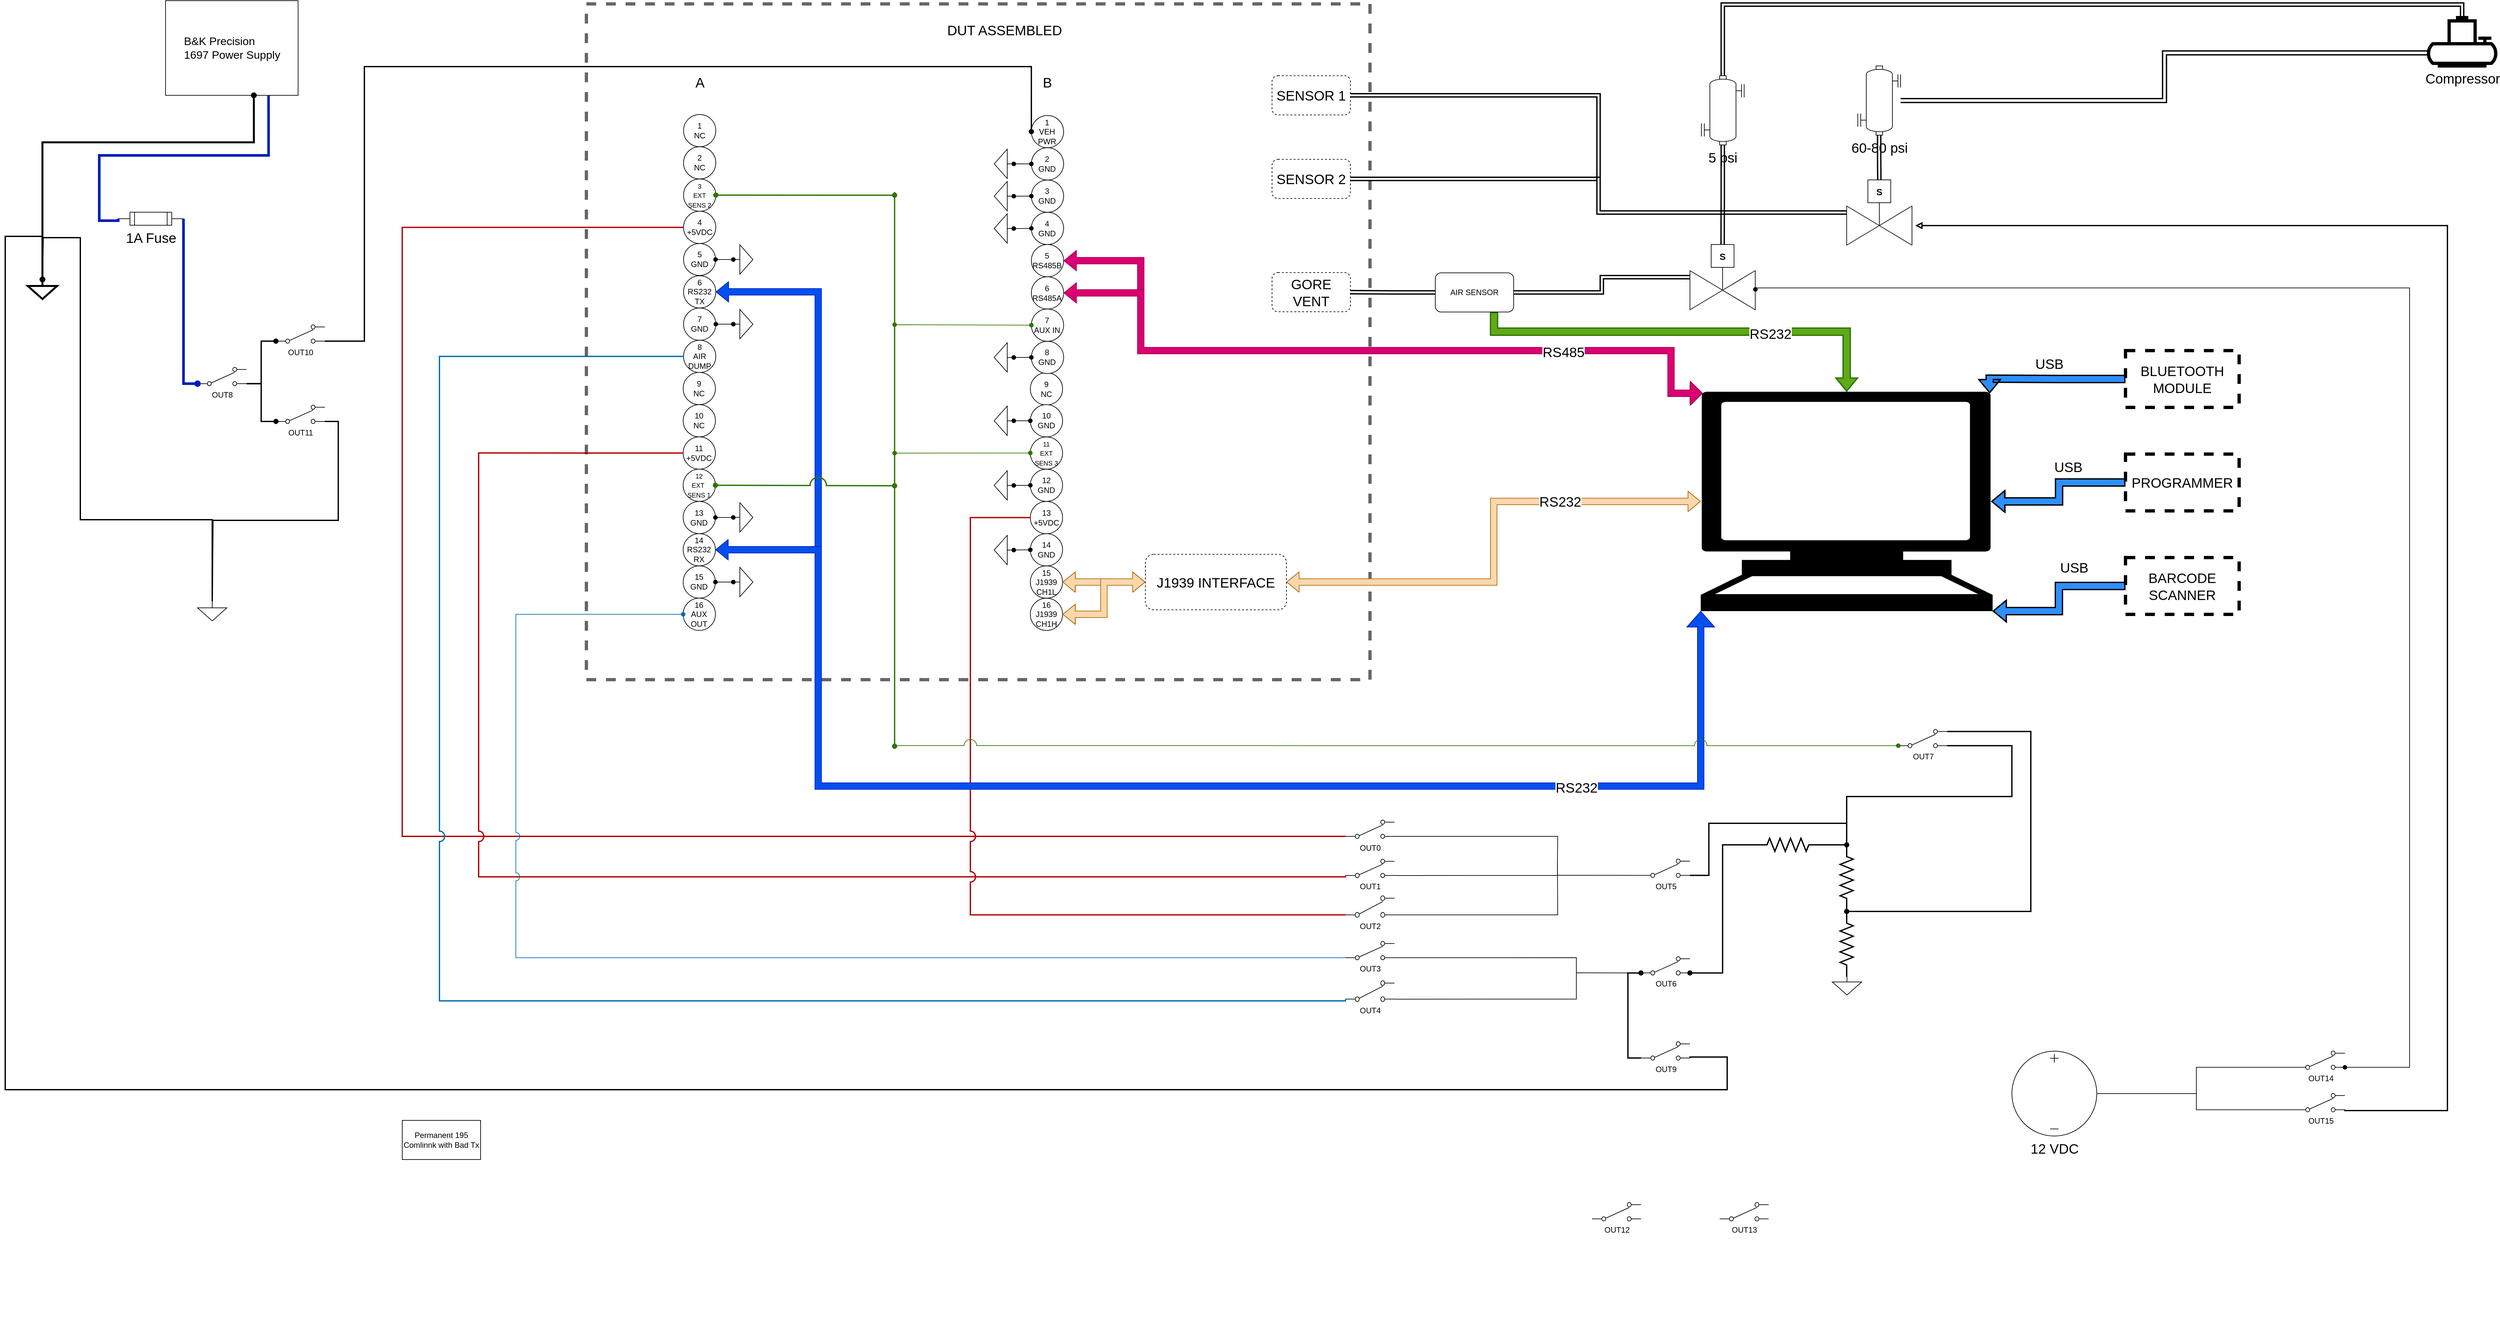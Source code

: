 <mxfile version="10.8.4" type="github"><diagram id="yUkgAFetrHzrEej8k_ya" name="Page-1"><mxGraphModel dx="6536" dy="3056" grid="1" gridSize="29" guides="1" tooltips="1" connect="1" arrows="1" fold="1" page="1" pageScale="1" pageWidth="4000" pageHeight="2000" background="none" math="0" shadow="0"><root><mxCell id="0"/><mxCell id="1" parent="0"/><mxCell id="-BZHvuiN5G1ZEWdsIXF4-2" value="&lt;div style=&quot;text-align: left ; font-size: 17px&quot;&gt;&lt;font style=&quot;font-size: 17px&quot;&gt;B&amp;amp;K Precision&lt;/font&gt;&lt;/div&gt;&lt;font style=&quot;font-size: 17px&quot;&gt;&lt;div style=&quot;text-align: left&quot;&gt;1697 Power Supply&lt;/div&gt;&lt;/font&gt;" style="rounded=0;whiteSpace=wrap;html=1;" parent="1" vertex="1"><mxGeometry x="275.5" y="15" width="203" height="145" as="geometry"/></mxCell><mxCell id="HjAZ5FEOsS6naLrcYmXP-299" value="" style="group" parent="1" vertex="1" connectable="0"><mxGeometry x="2082.5" y="1390" width="75" height="680" as="geometry"/></mxCell><mxCell id="HjAZ5FEOsS6naLrcYmXP-298" value="" style="group" parent="HjAZ5FEOsS6naLrcYmXP-299" vertex="1" connectable="0"><mxGeometry width="75" height="680" as="geometry"/></mxCell><mxCell id="HjAZ5FEOsS6naLrcYmXP-258" value="" style="group" parent="HjAZ5FEOsS6naLrcYmXP-298" vertex="1" connectable="0"><mxGeometry width="75" height="680" as="geometry"/></mxCell><mxCell id="HjAZ5FEOsS6naLrcYmXP-256" value="" style="group" parent="HjAZ5FEOsS6naLrcYmXP-258" vertex="1" connectable="0"><mxGeometry width="75" height="680.0" as="geometry"/></mxCell><mxCell id="HjAZ5FEOsS6naLrcYmXP-227" value="" style="group" parent="HjAZ5FEOsS6naLrcYmXP-256" vertex="1" connectable="0"><mxGeometry width="75" height="680.0" as="geometry"/></mxCell><mxCell id="HjAZ5FEOsS6naLrcYmXP-63" value="" style="group" parent="HjAZ5FEOsS6naLrcYmXP-227" vertex="1" connectable="0"><mxGeometry width="75" height="680.0" as="geometry"/></mxCell><mxCell id="HjAZ5FEOsS6naLrcYmXP-62" value="" style="group" parent="HjAZ5FEOsS6naLrcYmXP-63" vertex="1" connectable="0"><mxGeometry width="75" height="680.0" as="geometry"/></mxCell><mxCell id="HjAZ5FEOsS6naLrcYmXP-59" value="" style="group" parent="HjAZ5FEOsS6naLrcYmXP-62" vertex="1" connectable="0"><mxGeometry width="75" height="680.0" as="geometry"/></mxCell><mxCell id="HjAZ5FEOsS6naLrcYmXP-48" value="" style="group" parent="HjAZ5FEOsS6naLrcYmXP-59" vertex="1" connectable="0"><mxGeometry width="75" height="680.0" as="geometry"/></mxCell><mxCell id="HjAZ5FEOsS6naLrcYmXP-304" value="" style="group" parent="HjAZ5FEOsS6naLrcYmXP-48" vertex="1" connectable="0"><mxGeometry y="-4" width="75" height="162" as="geometry"/></mxCell><mxCell id="HjAZ5FEOsS6naLrcYmXP-4" value="OUT4" style="pointerEvents=1;verticalLabelPosition=bottom;shadow=0;dashed=0;align=center;fillColor=#ffffff;html=1;verticalAlign=top;strokeWidth=1;shape=mxgraph.electrical.electro-mechanical.2-way_switch;" parent="HjAZ5FEOsS6naLrcYmXP-304" vertex="1"><mxGeometry y="130" width="75" height="32" as="geometry"/></mxCell><mxCell id="HjAZ5FEOsS6naLrcYmXP-302" value="" style="group" parent="HjAZ5FEOsS6naLrcYmXP-304" vertex="1" connectable="0"><mxGeometry width="75" height="98.094" as="geometry"/></mxCell><mxCell id="HjAZ5FEOsS6naLrcYmXP-300" value="" style="group;container=1;" parent="HjAZ5FEOsS6naLrcYmXP-302" vertex="1" connectable="0"><mxGeometry width="75" height="98.094" as="geometry"/></mxCell><mxCell id="HjAZ5FEOsS6naLrcYmXP-3" value="OUT3" style="pointerEvents=1;verticalLabelPosition=bottom;shadow=0;dashed=0;align=center;fillColor=#ffffff;html=1;verticalAlign=top;strokeWidth=1;shape=mxgraph.electrical.electro-mechanical.2-way_switch;" parent="HjAZ5FEOsS6naLrcYmXP-300" vertex="1"><mxGeometry y="69.851" width="75" height="28.243" as="geometry"/></mxCell><mxCell id="HjAZ5FEOsS6naLrcYmXP-303" value="" style="group" parent="HjAZ5FEOsS6naLrcYmXP-300" vertex="1" connectable="0"><mxGeometry width="75" height="33" as="geometry"/></mxCell><mxCell id="HjAZ5FEOsS6naLrcYmXP-2" value="OUT2" style="pointerEvents=1;verticalLabelPosition=bottom;shadow=0;dashed=0;align=center;fillColor=#ffffff;html=1;verticalAlign=top;strokeWidth=1;shape=mxgraph.electrical.electro-mechanical.2-way_switch;" parent="HjAZ5FEOsS6naLrcYmXP-303" vertex="1"><mxGeometry width="75" height="33" as="geometry"/></mxCell><mxCell id="w3U_dz1279-mX6RL1eqH-1" value="Permanent 195 Comlinnk with Bad Tx" style="rounded=0;whiteSpace=wrap;html=1;" vertex="1" parent="1"><mxGeometry x="638" y="1730" width="120" height="60" as="geometry"/></mxCell><mxCell id="HjAZ5FEOsS6naLrcYmXP-61" value="Untitled Layer" parent="0"/><mxCell id="HjAZ5FEOsS6naLrcYmXP-161" value="" style="group;fillOpacity=0;fillColor=none;rounded=0;glass=0;strokeColor=#666666;fontColor=#333333;dashed=1;strokeWidth=5;" parent="HjAZ5FEOsS6naLrcYmXP-61" vertex="1" connectable="0"><mxGeometry x="920" y="20" width="1200" height="1035" as="geometry"/></mxCell><mxCell id="HjAZ5FEOsS6naLrcYmXP-226" value="DUT ASSEMBLED" style="text;html=1;resizable=0;autosize=1;align=center;verticalAlign=middle;points=[];fillColor=none;strokeColor=none;rounded=0;glass=0;labelPosition=center;verticalLabelPosition=middle;fontSize=21;" parent="HjAZ5FEOsS6naLrcYmXP-61" vertex="1"><mxGeometry x="1499.5" y="50" width="120" height="20" as="geometry"/></mxCell><mxCell id="HjAZ5FEOsS6naLrcYmXP-251" value="A" style="text;html=1;strokeColor=none;fillColor=none;align=center;verticalAlign=middle;whiteSpace=wrap;rounded=0;glass=0;fontSize=21;" parent="HjAZ5FEOsS6naLrcYmXP-61" vertex="1"><mxGeometry x="1073.5" y="130" width="40" height="20" as="geometry"/></mxCell><mxCell id="HjAZ5FEOsS6naLrcYmXP-252" value="B" style="text;html=1;strokeColor=none;fillColor=none;align=center;verticalAlign=middle;whiteSpace=wrap;rounded=0;glass=0;fontSize=21;" parent="HjAZ5FEOsS6naLrcYmXP-61" vertex="1"><mxGeometry x="1606" y="130" width="40" height="20" as="geometry"/></mxCell><mxCell id="HjAZ5FEOsS6naLrcYmXP-308" style="edgeStyle=elbowEdgeStyle;rounded=0;jumpStyle=none;jumpSize=12;orthogonalLoop=1;jettySize=auto;html=1;entryX=0;entryY=0.885;entryDx=0;entryDy=0;entryPerimeter=0;sourcePerimeterSpacing=0;endArrow=none;endFill=0;targetPerimeterSpacing=0;fontSize=21;" parent="HjAZ5FEOsS6naLrcYmXP-61" source="HjAZ5FEOsS6naLrcYmXP-262" target="HjAZ5FEOsS6naLrcYmXP-19" edge="1"><mxGeometry relative="1" as="geometry"/></mxCell><mxCell id="HjAZ5FEOsS6naLrcYmXP-262" value="12 VDC" style="pointerEvents=1;verticalLabelPosition=bottom;shadow=0;dashed=0;align=center;fillColor=#ffffff;html=1;verticalAlign=top;strokeWidth=1;shape=mxgraph.electrical.signal_sources.dc_source_3;rounded=0;glass=0;fontSize=21;" parent="HjAZ5FEOsS6naLrcYmXP-61" vertex="1"><mxGeometry x="3103" y="1624" width="130" height="130" as="geometry"/></mxCell><mxCell id="HjAZ5FEOsS6naLrcYmXP-578" style="edgeStyle=orthogonalEdgeStyle;shape=link;rounded=0;comic=0;jumpStyle=arc;jumpSize=19;orthogonalLoop=1;jettySize=auto;html=1;entryX=1;entryY=0.5;entryDx=0;entryDy=0;startArrow=none;startFill=0;sourcePerimeterSpacing=0;endArrow=block;endFill=0;targetPerimeterSpacing=0;strokeWidth=2;fillColor=#2E8FFF;fontSize=21;" parent="HjAZ5FEOsS6naLrcYmXP-61" source="HjAZ5FEOsS6naLrcYmXP-268" target="HjAZ5FEOsS6naLrcYmXP-272" edge="1"><mxGeometry relative="1" as="geometry"/></mxCell><mxCell id="HjAZ5FEOsS6naLrcYmXP-268" value="" style="verticalLabelPosition=bottom;align=center;html=1;verticalAlign=top;pointerEvents=1;dashed=0;shape=mxgraph.pid2valves.valve;valveType=gate;actuator=solenoid;rounded=0;glass=0;strokeWidth=1;fillColor=none;fontSize=21;" parent="HjAZ5FEOsS6naLrcYmXP-61" vertex="1"><mxGeometry x="2850" y="289.5" width="100" height="100" as="geometry"/></mxCell><mxCell id="HjAZ5FEOsS6naLrcYmXP-579" style="edgeStyle=orthogonalEdgeStyle;shape=link;rounded=0;comic=0;jumpStyle=arc;jumpSize=19;orthogonalLoop=1;jettySize=auto;html=1;exitX=1;exitY=0.5;exitDx=0;exitDy=0;entryX=0;entryY=0.5;entryDx=0;entryDy=0;entryPerimeter=0;startArrow=none;startFill=0;sourcePerimeterSpacing=0;endArrow=block;endFill=0;targetPerimeterSpacing=0;strokeWidth=2;fillColor=#2E8FFF;fontSize=21;" parent="HjAZ5FEOsS6naLrcYmXP-61" source="HjAZ5FEOsS6naLrcYmXP-271" target="HjAZ5FEOsS6naLrcYmXP-268" edge="1"><mxGeometry relative="1" as="geometry"/></mxCell><mxCell id="HjAZ5FEOsS6naLrcYmXP-271" value="SENSOR 1" style="rounded=1;whiteSpace=wrap;html=1;glass=0;dashed=1;strokeWidth=1;fillColor=none;fontSize=21;align=center;" parent="HjAZ5FEOsS6naLrcYmXP-61" vertex="1"><mxGeometry x="1970" y="130" width="120" height="60" as="geometry"/></mxCell><mxCell id="HjAZ5FEOsS6naLrcYmXP-272" value="SENSOR 2" style="rounded=1;whiteSpace=wrap;html=1;glass=0;dashed=1;strokeWidth=1;fillColor=none;fontSize=21;align=center;" parent="HjAZ5FEOsS6naLrcYmXP-61" vertex="1"><mxGeometry x="1970" y="258" width="120" height="60" as="geometry"/></mxCell><mxCell id="HjAZ5FEOsS6naLrcYmXP-277" value="GORE VENT" style="rounded=1;whiteSpace=wrap;html=1;glass=0;dashed=1;strokeWidth=1;fillColor=none;fontSize=21;align=center;" parent="HjAZ5FEOsS6naLrcYmXP-61" vertex="1"><mxGeometry x="1970" y="431.5" width="120" height="60" as="geometry"/></mxCell><mxCell id="HjAZ5FEOsS6naLrcYmXP-287" style="edgeStyle=orthogonalEdgeStyle;rounded=0;jumpStyle=none;jumpSize=12;orthogonalLoop=1;jettySize=auto;html=1;exitX=1;exitY=0.885;exitDx=0;exitDy=0;exitPerimeter=0;sourcePerimeterSpacing=0;endArrow=oval;endFill=1;targetPerimeterSpacing=0;fontSize=21;entryX=1.002;entryY=0.688;entryDx=0;entryDy=0;entryPerimeter=0;startArrow=oval;startFill=1;" parent="HjAZ5FEOsS6naLrcYmXP-61" source="HjAZ5FEOsS6naLrcYmXP-19" target="HjAZ5FEOsS6naLrcYmXP-288" edge="1"><mxGeometry relative="1" as="geometry"><mxPoint x="2880" y="460" as="targetPoint"/><Array as="points"><mxPoint x="3712" y="1648"/><mxPoint x="3712" y="455"/><mxPoint x="2711" y="455"/></Array></mxGeometry></mxCell><mxCell id="HjAZ5FEOsS6naLrcYmXP-584" style="edgeStyle=orthogonalEdgeStyle;shape=link;rounded=0;comic=0;jumpStyle=arc;jumpSize=19;orthogonalLoop=1;jettySize=auto;html=1;entryX=1;entryY=0.5;entryDx=0;entryDy=0;startArrow=none;startFill=0;sourcePerimeterSpacing=0;endArrow=block;endFill=0;targetPerimeterSpacing=0;strokeWidth=2;fillColor=#2E8FFF;fontSize=21;" parent="HjAZ5FEOsS6naLrcYmXP-61" source="HjAZ5FEOsS6naLrcYmXP-288" target="HjAZ5FEOsS6naLrcYmXP-290" edge="1"><mxGeometry relative="1" as="geometry"/></mxCell><mxCell id="HjAZ5FEOsS6naLrcYmXP-288" value="" style="verticalLabelPosition=bottom;align=center;html=1;verticalAlign=top;pointerEvents=1;dashed=0;shape=mxgraph.pid2valves.valve;valveType=gate;actuator=solenoid;rounded=0;glass=0;strokeWidth=1;fillColor=none;fontSize=21;" parent="HjAZ5FEOsS6naLrcYmXP-61" vertex="1"><mxGeometry x="2610" y="388.5" width="100" height="100" as="geometry"/></mxCell><mxCell id="HjAZ5FEOsS6naLrcYmXP-570" style="edgeStyle=orthogonalEdgeStyle;shape=flexArrow;rounded=0;comic=0;jumpStyle=arc;jumpSize=19;orthogonalLoop=1;jettySize=auto;html=1;exitX=0.75;exitY=1;exitDx=0;exitDy=0;startArrow=none;startFill=0;sourcePerimeterSpacing=0;endArrow=block;endFill=0;targetPerimeterSpacing=0;strokeWidth=2;fillColor=#60a917;fontSize=21;strokeColor=#2D7600;" parent="HjAZ5FEOsS6naLrcYmXP-61" source="HjAZ5FEOsS6naLrcYmXP-290" target="HjAZ5FEOsS6naLrcYmXP-454" edge="1"><mxGeometry relative="1" as="geometry"><Array as="points"><mxPoint x="2310" y="522"/><mxPoint x="2850" y="522"/></Array></mxGeometry></mxCell><mxCell id="HjAZ5FEOsS6naLrcYmXP-571" value="RS232" style="text;html=1;resizable=0;points=[];align=center;verticalAlign=middle;labelBackgroundColor=#ffffff;fontSize=21;" parent="HjAZ5FEOsS6naLrcYmXP-570" vertex="1" connectable="0"><mxGeometry x="0.367" y="-2" relative="1" as="geometry"><mxPoint y="1" as="offset"/></mxGeometry></mxCell><mxCell id="HjAZ5FEOsS6naLrcYmXP-585" style="edgeStyle=orthogonalEdgeStyle;shape=link;rounded=0;comic=0;jumpStyle=arc;jumpSize=19;orthogonalLoop=1;jettySize=auto;html=1;exitX=0;exitY=0.5;exitDx=0;exitDy=0;entryX=1;entryY=0.5;entryDx=0;entryDy=0;startArrow=none;startFill=0;sourcePerimeterSpacing=0;endArrow=block;endFill=0;targetPerimeterSpacing=0;strokeWidth=2;fillColor=#2E8FFF;fontSize=21;" parent="HjAZ5FEOsS6naLrcYmXP-61" source="HjAZ5FEOsS6naLrcYmXP-290" target="HjAZ5FEOsS6naLrcYmXP-277" edge="1"><mxGeometry relative="1" as="geometry"/></mxCell><mxCell id="HjAZ5FEOsS6naLrcYmXP-290" value="AIR SENSOR" style="rounded=1;whiteSpace=wrap;html=1;" parent="HjAZ5FEOsS6naLrcYmXP-61" vertex="1"><mxGeometry x="2220" y="431.857" width="120" height="60" as="geometry"/></mxCell><mxCell id="HjAZ5FEOsS6naLrcYmXP-301" value="" style="group" parent="HjAZ5FEOsS6naLrcYmXP-61" vertex="1" connectable="0"><mxGeometry x="2082.5" y="1270" width="75" height="88.193" as="geometry"/></mxCell><mxCell id="1sGnDJpFQEt8SFVLs0En-2" value="OUT0" style="pointerEvents=1;verticalLabelPosition=bottom;shadow=0;dashed=0;align=center;fillColor=#ffffff;html=1;verticalAlign=top;strokeWidth=1;shape=mxgraph.electrical.electro-mechanical.2-way_switch;spacing=3;" parent="HjAZ5FEOsS6naLrcYmXP-301" vertex="1"><mxGeometry width="75" height="28.243" as="geometry"/></mxCell><mxCell id="HjAZ5FEOsS6naLrcYmXP-1" value="OUT1" style="pointerEvents=1;verticalLabelPosition=bottom;shadow=0;dashed=0;align=center;fillColor=#ffffff;html=1;verticalAlign=top;strokeWidth=1;shape=mxgraph.electrical.electro-mechanical.2-way_switch;" parent="HjAZ5FEOsS6naLrcYmXP-301" vertex="1"><mxGeometry y="59.95" width="75" height="28.243" as="geometry"/></mxCell><mxCell id="HjAZ5FEOsS6naLrcYmXP-168" value="" style="group" parent="HjAZ5FEOsS6naLrcYmXP-61" vertex="1" connectable="0"><mxGeometry x="1068.784" y="189.322" width="49.405" height="395.238" as="geometry"/></mxCell><mxCell id="HjAZ5FEOsS6naLrcYmXP-169" value="" style="group" parent="HjAZ5FEOsS6naLrcYmXP-168" vertex="1" connectable="0"><mxGeometry y="197.619" width="49.405" height="197.619" as="geometry"/></mxCell><mxCell id="HjAZ5FEOsS6naLrcYmXP-170" value="" style="group" parent="HjAZ5FEOsS6naLrcYmXP-169" vertex="1" connectable="0"><mxGeometry width="49.405" height="197.619" as="geometry"/></mxCell><mxCell id="HjAZ5FEOsS6naLrcYmXP-171" value="&lt;span&gt;5&lt;br&gt;GND&lt;/span&gt;" style="ellipse;whiteSpace=wrap;html=1;aspect=fixed;strokeWidth=1;" parent="HjAZ5FEOsS6naLrcYmXP-170" vertex="1"><mxGeometry width="49" height="49" as="geometry"/></mxCell><mxCell id="HjAZ5FEOsS6naLrcYmXP-172" value="6&lt;br&gt;RS232 TX" style="ellipse;whiteSpace=wrap;html=1;aspect=fixed;strokeWidth=1;" parent="HjAZ5FEOsS6naLrcYmXP-170" vertex="1"><mxGeometry y="49.405" width="49.405" height="49.405" as="geometry"/></mxCell><mxCell id="HjAZ5FEOsS6naLrcYmXP-173" value="&lt;span&gt;7&lt;br&gt;GND&lt;/span&gt;" style="ellipse;whiteSpace=wrap;html=1;aspect=fixed;strokeWidth=1;" parent="HjAZ5FEOsS6naLrcYmXP-170" vertex="1"><mxGeometry y="98.81" width="49.405" height="49.405" as="geometry"/></mxCell><mxCell id="HjAZ5FEOsS6naLrcYmXP-174" value="8&lt;br&gt;AIR DUMP" style="ellipse;whiteSpace=wrap;html=1;aspect=fixed;strokeWidth=1;" parent="HjAZ5FEOsS6naLrcYmXP-170" vertex="1"><mxGeometry y="148.214" width="49.405" height="49.405" as="geometry"/></mxCell><mxCell id="HjAZ5FEOsS6naLrcYmXP-175" value="" style="group" parent="HjAZ5FEOsS6naLrcYmXP-168" vertex="1" connectable="0"><mxGeometry width="49.405" height="197.619" as="geometry"/></mxCell><mxCell id="HjAZ5FEOsS6naLrcYmXP-176" value="" style="group" parent="HjAZ5FEOsS6naLrcYmXP-175" vertex="1" connectable="0"><mxGeometry width="49.405" height="197.619" as="geometry"/></mxCell><mxCell id="HjAZ5FEOsS6naLrcYmXP-177" value="" style="group" parent="HjAZ5FEOsS6naLrcYmXP-176" vertex="1" connectable="0"><mxGeometry width="49.405" height="197.619" as="geometry"/></mxCell><mxCell id="HjAZ5FEOsS6naLrcYmXP-178" value="1&lt;br&gt;NC" style="ellipse;whiteSpace=wrap;html=1;aspect=fixed;strokeWidth=1;" parent="HjAZ5FEOsS6naLrcYmXP-177" vertex="1"><mxGeometry width="49.405" height="49.405" as="geometry"/></mxCell><mxCell id="HjAZ5FEOsS6naLrcYmXP-179" value="&lt;span&gt;2&lt;br&gt;NC&lt;/span&gt;" style="ellipse;whiteSpace=wrap;html=1;aspect=fixed;strokeWidth=1;" parent="HjAZ5FEOsS6naLrcYmXP-177" vertex="1"><mxGeometry y="49.405" width="49.405" height="49.405" as="geometry"/></mxCell><mxCell id="HjAZ5FEOsS6naLrcYmXP-180" value="&lt;font style=&quot;font-size: 10px&quot;&gt;3&lt;br&gt;EXT SENS 2&lt;/font&gt;" style="ellipse;whiteSpace=wrap;html=1;aspect=fixed;strokeWidth=1;" parent="HjAZ5FEOsS6naLrcYmXP-177" vertex="1"><mxGeometry y="98.81" width="49.405" height="49.405" as="geometry"/></mxCell><mxCell id="HjAZ5FEOsS6naLrcYmXP-181" value="4&lt;br&gt;+5VDC" style="ellipse;whiteSpace=wrap;html=1;aspect=fixed;strokeWidth=1;" parent="HjAZ5FEOsS6naLrcYmXP-177" vertex="1"><mxGeometry y="148.214" width="49.405" height="49.405" as="geometry"/></mxCell><mxCell id="HjAZ5FEOsS6naLrcYmXP-182" value="" style="group;" parent="HjAZ5FEOsS6naLrcYmXP-61" vertex="1" connectable="0"><mxGeometry x="1068.188" y="584.322" width="49.405" height="395.238" as="geometry"/></mxCell><mxCell id="HjAZ5FEOsS6naLrcYmXP-183" value="" style="group" parent="HjAZ5FEOsS6naLrcYmXP-182" vertex="1" connectable="0"><mxGeometry width="49.405" height="197.619" as="geometry"/></mxCell><mxCell id="HjAZ5FEOsS6naLrcYmXP-184" value="" style="group" parent="HjAZ5FEOsS6naLrcYmXP-183" vertex="1" connectable="0"><mxGeometry width="49.405" height="197.619" as="geometry"/></mxCell><mxCell id="HjAZ5FEOsS6naLrcYmXP-185" value="&lt;span&gt;9&lt;br&gt;NC&lt;/span&gt;" style="ellipse;whiteSpace=wrap;html=1;aspect=fixed;strokeWidth=1;" parent="HjAZ5FEOsS6naLrcYmXP-184" vertex="1"><mxGeometry width="49.405" height="49.405" as="geometry"/></mxCell><mxCell id="HjAZ5FEOsS6naLrcYmXP-186" value="&lt;span&gt;10&lt;br&gt;NC&lt;/span&gt;" style="ellipse;whiteSpace=wrap;html=1;aspect=fixed;strokeWidth=1;" parent="HjAZ5FEOsS6naLrcYmXP-184" vertex="1"><mxGeometry y="49.405" width="49.405" height="49.405" as="geometry"/></mxCell><mxCell id="HjAZ5FEOsS6naLrcYmXP-187" value="11&lt;br&gt;+5VDC" style="ellipse;whiteSpace=wrap;html=1;aspect=fixed;strokeWidth=1;" parent="HjAZ5FEOsS6naLrcYmXP-184" vertex="1"><mxGeometry y="98.81" width="49.405" height="49.405" as="geometry"/></mxCell><mxCell id="HjAZ5FEOsS6naLrcYmXP-188" value="&lt;span style=&quot;font-size: 10px&quot;&gt;12&lt;br&gt;EXT&amp;nbsp; SENS 1&lt;/span&gt;" style="ellipse;whiteSpace=wrap;html=1;aspect=fixed;strokeWidth=1;" parent="HjAZ5FEOsS6naLrcYmXP-184" vertex="1"><mxGeometry y="148.214" width="49.405" height="49.405" as="geometry"/></mxCell><mxCell id="HjAZ5FEOsS6naLrcYmXP-189" value="" style="group" parent="HjAZ5FEOsS6naLrcYmXP-182" vertex="1" connectable="0"><mxGeometry y="197.619" width="49.405" height="197.619" as="geometry"/></mxCell><mxCell id="HjAZ5FEOsS6naLrcYmXP-190" value="" style="group" parent="HjAZ5FEOsS6naLrcYmXP-189" vertex="1" connectable="0"><mxGeometry width="49.405" height="197.619" as="geometry"/></mxCell><mxCell id="HjAZ5FEOsS6naLrcYmXP-191" value="&lt;span&gt;13&lt;br&gt;GND&lt;/span&gt;" style="ellipse;whiteSpace=wrap;html=1;aspect=fixed;strokeWidth=1;" parent="HjAZ5FEOsS6naLrcYmXP-190" vertex="1"><mxGeometry width="49.405" height="49.405" as="geometry"/></mxCell><mxCell id="HjAZ5FEOsS6naLrcYmXP-192" value="14&lt;br&gt;RS232 RX" style="ellipse;whiteSpace=wrap;html=1;aspect=fixed;strokeWidth=1;" parent="HjAZ5FEOsS6naLrcYmXP-190" vertex="1"><mxGeometry y="49.405" width="49.405" height="49.405" as="geometry"/></mxCell><mxCell id="HjAZ5FEOsS6naLrcYmXP-193" value="&lt;span&gt;15&lt;br&gt;GND&lt;/span&gt;" style="ellipse;whiteSpace=wrap;html=1;aspect=fixed;strokeWidth=1;" parent="HjAZ5FEOsS6naLrcYmXP-190" vertex="1"><mxGeometry y="98.81" width="49.405" height="49.405" as="geometry"/></mxCell><mxCell id="HjAZ5FEOsS6naLrcYmXP-194" value="16&lt;br&gt;AUX OUT" style="ellipse;whiteSpace=wrap;html=1;aspect=fixed;strokeWidth=1;" parent="HjAZ5FEOsS6naLrcYmXP-190" vertex="1"><mxGeometry y="148.214" width="49.405" height="49.405" as="geometry"/></mxCell><mxCell id="HjAZ5FEOsS6naLrcYmXP-216" value="&lt;span&gt;9&lt;br&gt;NC&lt;/span&gt;" style="ellipse;whiteSpace=wrap;html=1;aspect=fixed;strokeWidth=1;" parent="HjAZ5FEOsS6naLrcYmXP-61" vertex="1"><mxGeometry x="1599.843" y="584.881" width="49.405" height="49.405" as="geometry"/></mxCell><mxCell id="HjAZ5FEOsS6naLrcYmXP-199" value="" style="group" parent="HjAZ5FEOsS6naLrcYmXP-61" vertex="1" connectable="0"><mxGeometry x="1601.438" y="190.881" width="49.405" height="395.238" as="geometry"/></mxCell><mxCell id="HjAZ5FEOsS6naLrcYmXP-200" value="" style="group" parent="HjAZ5FEOsS6naLrcYmXP-199" vertex="1" connectable="0"><mxGeometry y="197.619" width="49.405" height="197.619" as="geometry"/></mxCell><mxCell id="HjAZ5FEOsS6naLrcYmXP-201" value="" style="group" parent="HjAZ5FEOsS6naLrcYmXP-200" vertex="1" connectable="0"><mxGeometry width="49.405" height="197.619" as="geometry"/></mxCell><mxCell id="HjAZ5FEOsS6naLrcYmXP-202" value="5&lt;br&gt;RS485B" style="ellipse;whiteSpace=wrap;html=1;aspect=fixed;strokeWidth=1;" parent="HjAZ5FEOsS6naLrcYmXP-201" vertex="1"><mxGeometry width="49.405" height="49.405" as="geometry"/></mxCell><mxCell id="HjAZ5FEOsS6naLrcYmXP-203" value="6&lt;br&gt;RS485A" style="ellipse;whiteSpace=wrap;html=1;aspect=fixed;strokeWidth=1;" parent="HjAZ5FEOsS6naLrcYmXP-201" vertex="1"><mxGeometry y="49.405" width="49.405" height="49.405" as="geometry"/></mxCell><mxCell id="HjAZ5FEOsS6naLrcYmXP-204" value="7&lt;br&gt;AUX IN" style="ellipse;whiteSpace=wrap;html=1;aspect=fixed;strokeWidth=1;" parent="HjAZ5FEOsS6naLrcYmXP-201" vertex="1"><mxGeometry y="98.81" width="49.405" height="49.405" as="geometry"/></mxCell><mxCell id="HjAZ5FEOsS6naLrcYmXP-205" value="&lt;span&gt;8&lt;br&gt;GND&lt;/span&gt;" style="ellipse;whiteSpace=wrap;html=1;aspect=fixed;strokeWidth=1;" parent="HjAZ5FEOsS6naLrcYmXP-201" vertex="1"><mxGeometry y="148.214" width="49.405" height="49.405" as="geometry"/></mxCell><mxCell id="HjAZ5FEOsS6naLrcYmXP-206" value="" style="group" parent="HjAZ5FEOsS6naLrcYmXP-199" vertex="1" connectable="0"><mxGeometry width="49.405" height="197.619" as="geometry"/></mxCell><mxCell id="HjAZ5FEOsS6naLrcYmXP-207" value="" style="group" parent="HjAZ5FEOsS6naLrcYmXP-206" vertex="1" connectable="0"><mxGeometry width="49.405" height="197.619" as="geometry"/></mxCell><mxCell id="HjAZ5FEOsS6naLrcYmXP-208" value="" style="group" parent="HjAZ5FEOsS6naLrcYmXP-207" vertex="1" connectable="0"><mxGeometry width="49.405" height="197.619" as="geometry"/></mxCell><mxCell id="HjAZ5FEOsS6naLrcYmXP-209" value="1&lt;br&gt;VEH PWR" style="ellipse;whiteSpace=wrap;html=1;aspect=fixed;strokeWidth=1;" parent="HjAZ5FEOsS6naLrcYmXP-208" vertex="1"><mxGeometry width="49.405" height="49.405" as="geometry"/></mxCell><mxCell id="HjAZ5FEOsS6naLrcYmXP-210" value="2&lt;br&gt;GND" style="ellipse;whiteSpace=wrap;html=1;aspect=fixed;strokeWidth=1;" parent="HjAZ5FEOsS6naLrcYmXP-208" vertex="1"><mxGeometry y="49.405" width="49.405" height="49.405" as="geometry"/></mxCell><mxCell id="HjAZ5FEOsS6naLrcYmXP-211" value="&lt;span&gt;3&lt;br&gt;GND&lt;/span&gt;" style="ellipse;whiteSpace=wrap;html=1;aspect=fixed;strokeWidth=1;" parent="HjAZ5FEOsS6naLrcYmXP-208" vertex="1"><mxGeometry y="98.81" width="49.405" height="49.405" as="geometry"/></mxCell><mxCell id="HjAZ5FEOsS6naLrcYmXP-212" value="&lt;span&gt;4&lt;br&gt;GND&lt;/span&gt;" style="ellipse;whiteSpace=wrap;html=1;aspect=fixed;strokeWidth=1;" parent="HjAZ5FEOsS6naLrcYmXP-208" vertex="1"><mxGeometry y="148.214" width="49.405" height="49.405" as="geometry"/></mxCell><mxCell id="HjAZ5FEOsS6naLrcYmXP-213" value="" style="group" parent="HjAZ5FEOsS6naLrcYmXP-61" vertex="1" connectable="0"><mxGeometry x="1599.843" y="584.381" width="49.405" height="395.238" as="geometry"/></mxCell><mxCell id="HjAZ5FEOsS6naLrcYmXP-214" value="" style="group" parent="HjAZ5FEOsS6naLrcYmXP-213" vertex="1" connectable="0"><mxGeometry width="49.405" height="197.619" as="geometry"/></mxCell><mxCell id="HjAZ5FEOsS6naLrcYmXP-215" value="" style="group" parent="HjAZ5FEOsS6naLrcYmXP-214" vertex="1" connectable="0"><mxGeometry width="49.405" height="197.619" as="geometry"/></mxCell><mxCell id="HjAZ5FEOsS6naLrcYmXP-217" value="&lt;span&gt;10&lt;br&gt;GND&lt;/span&gt;" style="ellipse;whiteSpace=wrap;html=1;aspect=fixed;strokeWidth=1;" parent="HjAZ5FEOsS6naLrcYmXP-215" vertex="1"><mxGeometry y="49.405" width="49.405" height="49.405" as="geometry"/></mxCell><mxCell id="HjAZ5FEOsS6naLrcYmXP-218" value="&lt;span style=&quot;font-size: 10px&quot;&gt;11&lt;br&gt;EXT SENS 3&lt;/span&gt;" style="ellipse;whiteSpace=wrap;html=1;aspect=fixed;strokeWidth=1;" parent="HjAZ5FEOsS6naLrcYmXP-215" vertex="1"><mxGeometry y="98.81" width="49.405" height="49.405" as="geometry"/></mxCell><mxCell id="HjAZ5FEOsS6naLrcYmXP-219" value="&lt;span&gt;12&lt;br&gt;GND&lt;/span&gt;" style="ellipse;whiteSpace=wrap;html=1;aspect=fixed;strokeWidth=1;" parent="HjAZ5FEOsS6naLrcYmXP-215" vertex="1"><mxGeometry y="148.214" width="49.405" height="49.405" as="geometry"/></mxCell><mxCell id="HjAZ5FEOsS6naLrcYmXP-220" value="" style="group" parent="HjAZ5FEOsS6naLrcYmXP-213" vertex="1" connectable="0"><mxGeometry y="197.619" width="49.405" height="197.619" as="geometry"/></mxCell><mxCell id="HjAZ5FEOsS6naLrcYmXP-221" value="" style="group" parent="HjAZ5FEOsS6naLrcYmXP-220" vertex="1" connectable="0"><mxGeometry width="49.405" height="197.619" as="geometry"/></mxCell><mxCell id="HjAZ5FEOsS6naLrcYmXP-222" value="13&lt;br&gt;+5VDC" style="ellipse;whiteSpace=wrap;html=1;aspect=fixed;strokeWidth=1;" parent="HjAZ5FEOsS6naLrcYmXP-221" vertex="1"><mxGeometry width="49.405" height="49.405" as="geometry"/></mxCell><mxCell id="HjAZ5FEOsS6naLrcYmXP-223" value="&lt;span&gt;14&lt;br&gt;GND&lt;/span&gt;" style="ellipse;whiteSpace=wrap;html=1;aspect=fixed;strokeWidth=1;" parent="HjAZ5FEOsS6naLrcYmXP-221" vertex="1"><mxGeometry y="49.405" width="49.405" height="49.405" as="geometry"/></mxCell><mxCell id="HjAZ5FEOsS6naLrcYmXP-224" value="&lt;span&gt;15&lt;br&gt;J1939&lt;/span&gt;&lt;br&gt;&lt;span&gt;CH1L&lt;/span&gt;" style="ellipse;whiteSpace=wrap;html=1;aspect=fixed;strokeWidth=1;" parent="HjAZ5FEOsS6naLrcYmXP-221" vertex="1"><mxGeometry y="98.81" width="49.405" height="49.405" as="geometry"/></mxCell><mxCell id="HjAZ5FEOsS6naLrcYmXP-225" value="16&lt;br&gt;J1939&lt;br&gt;CH1H&lt;br&gt;" style="ellipse;whiteSpace=wrap;html=1;aspect=fixed;strokeWidth=1;" parent="HjAZ5FEOsS6naLrcYmXP-221" vertex="1"><mxGeometry y="148.214" width="49.405" height="49.405" as="geometry"/></mxCell><mxCell id="HjAZ5FEOsS6naLrcYmXP-342" style="edgeStyle=orthogonalEdgeStyle;rounded=0;jumpStyle=arc;jumpSize=14;orthogonalLoop=1;jettySize=auto;html=1;exitX=0;exitY=0.5;exitDx=0;exitDy=0;entryX=0;entryY=0.885;entryDx=0;entryDy=0;entryPerimeter=0;sourcePerimeterSpacing=0;endArrow=none;endFill=0;targetPerimeterSpacing=0;fontSize=21;fillColor=#e51400;strokeColor=#B20000;strokeWidth=2;" parent="HjAZ5FEOsS6naLrcYmXP-61" source="HjAZ5FEOsS6naLrcYmXP-181" target="1sGnDJpFQEt8SFVLs0En-2" edge="1"><mxGeometry relative="1" as="geometry"><Array as="points"><mxPoint x="638" y="362"/><mxPoint x="638" y="1295"/></Array></mxGeometry></mxCell><mxCell id="HjAZ5FEOsS6naLrcYmXP-343" style="edgeStyle=orthogonalEdgeStyle;rounded=0;jumpStyle=arc;jumpSize=14;orthogonalLoop=1;jettySize=auto;html=1;entryX=0;entryY=0.885;entryDx=0;entryDy=0;entryPerimeter=0;sourcePerimeterSpacing=0;endArrow=none;endFill=0;targetPerimeterSpacing=0;fontSize=21;fillColor=#e51400;strokeColor=#B20000;exitX=0;exitY=0.5;exitDx=0;exitDy=0;strokeWidth=2;" parent="HjAZ5FEOsS6naLrcYmXP-61" source="HjAZ5FEOsS6naLrcYmXP-187" target="HjAZ5FEOsS6naLrcYmXP-1" edge="1"><mxGeometry relative="1" as="geometry"><mxPoint x="1074" y="708" as="sourcePoint"/><Array as="points"><mxPoint x="755" y="707"/><mxPoint x="755" y="1357"/><mxPoint x="2083" y="1357"/></Array></mxGeometry></mxCell><mxCell id="HjAZ5FEOsS6naLrcYmXP-345" style="edgeStyle=orthogonalEdgeStyle;rounded=0;jumpStyle=arc;jumpSize=14;orthogonalLoop=1;jettySize=auto;html=1;exitX=0;exitY=0.5;exitDx=0;exitDy=0;entryX=0;entryY=0.885;entryDx=0;entryDy=0;entryPerimeter=0;sourcePerimeterSpacing=0;endArrow=none;endFill=0;targetPerimeterSpacing=0;fontSize=21;fillColor=#e51400;strokeColor=#B20000;strokeWidth=2;" parent="HjAZ5FEOsS6naLrcYmXP-61" source="HjAZ5FEOsS6naLrcYmXP-222" target="HjAZ5FEOsS6naLrcYmXP-2" edge="1"><mxGeometry relative="1" as="geometry"><Array as="points"><mxPoint x="1600" y="806"/><mxPoint x="1508" y="806"/><mxPoint x="1508" y="1415"/></Array></mxGeometry></mxCell><mxCell id="HjAZ5FEOsS6naLrcYmXP-347" style="edgeStyle=orthogonalEdgeStyle;rounded=0;jumpStyle=arc;jumpSize=14;orthogonalLoop=1;jettySize=auto;html=1;entryX=0;entryY=0.885;entryDx=0;entryDy=0;entryPerimeter=0;sourcePerimeterSpacing=0;endArrow=none;endFill=0;targetPerimeterSpacing=0;fontSize=21;fillColor=#1ba1e2;strokeColor=#006EAF;strokeWidth=2;" parent="HjAZ5FEOsS6naLrcYmXP-61" source="HjAZ5FEOsS6naLrcYmXP-174" target="HjAZ5FEOsS6naLrcYmXP-4" edge="1"><mxGeometry relative="1" as="geometry"><mxPoint x="1073" y="560" as="sourcePoint"/><Array as="points"><mxPoint x="695" y="560"/><mxPoint x="695" y="1547"/><mxPoint x="2083" y="1547"/></Array></mxGeometry></mxCell><mxCell id="HjAZ5FEOsS6naLrcYmXP-597" style="edgeStyle=orthogonalEdgeStyle;rounded=0;comic=0;jumpStyle=arc;jumpSize=19;orthogonalLoop=1;jettySize=auto;html=1;exitX=0;exitY=0.885;exitDx=0;exitDy=0;exitPerimeter=0;entryX=0;entryY=0.885;entryDx=0;entryDy=0;entryPerimeter=0;startArrow=none;startFill=0;sourcePerimeterSpacing=0;endArrow=oval;endFill=1;targetPerimeterSpacing=0;strokeWidth=2;fillColor=#2E8FFF;fontSize=21;" parent="HjAZ5FEOsS6naLrcYmXP-61" source="HjAZ5FEOsS6naLrcYmXP-14" target="HjAZ5FEOsS6naLrcYmXP-11" edge="1"><mxGeometry relative="1" as="geometry"/></mxCell><mxCell id="HjAZ5FEOsS6naLrcYmXP-598" style="edgeStyle=orthogonalEdgeStyle;rounded=0;comic=0;jumpStyle=arc;jumpSize=19;orthogonalLoop=1;jettySize=auto;html=1;exitX=1;exitY=0.885;exitDx=0;exitDy=0;exitPerimeter=0;startArrow=none;startFill=0;sourcePerimeterSpacing=0;endArrow=oval;endFill=1;targetPerimeterSpacing=0;strokeWidth=2;fillColor=#2E8FFF;fontSize=21;entryX=0.5;entryY=0;entryDx=0;entryDy=0;entryPerimeter=0;" parent="HjAZ5FEOsS6naLrcYmXP-61" source="HjAZ5FEOsS6naLrcYmXP-14" target="HjAZ5FEOsS6naLrcYmXP-546" edge="1"><mxGeometry relative="1" as="geometry"><mxPoint x="1450" y="1769" as="targetPoint"/><Array as="points"><mxPoint x="2667" y="1633"/><mxPoint x="2667" y="1683"/><mxPoint x="30" y="1683"/><mxPoint x="30" y="376"/><mxPoint x="87" y="376"/></Array></mxGeometry></mxCell><mxCell id="HjAZ5FEOsS6naLrcYmXP-14" value="OUT9" style="pointerEvents=1;verticalLabelPosition=bottom;shadow=0;dashed=0;align=center;fillColor=#ffffff;html=1;verticalAlign=top;strokeWidth=1;shape=mxgraph.electrical.electro-mechanical.2-way_switch;" parent="HjAZ5FEOsS6naLrcYmXP-61" vertex="1"><mxGeometry x="2535" y="1609.554" width="75" height="28.243" as="geometry"/></mxCell><mxCell id="HjAZ5FEOsS6naLrcYmXP-603" style="edgeStyle=orthogonalEdgeStyle;rounded=0;comic=0;jumpStyle=arc;jumpSize=19;orthogonalLoop=1;jettySize=auto;html=1;exitX=1;exitY=0.885;exitDx=0;exitDy=0;exitPerimeter=0;entryX=0;entryY=0.5;entryDx=0;entryDy=0;startArrow=none;startFill=0;sourcePerimeterSpacing=0;endArrow=oval;endFill=1;targetPerimeterSpacing=0;strokeWidth=2;fillColor=#2E8FFF;fontSize=21;" parent="HjAZ5FEOsS6naLrcYmXP-61" source="HjAZ5FEOsS6naLrcYmXP-15" target="HjAZ5FEOsS6naLrcYmXP-209" edge="1"><mxGeometry relative="1" as="geometry"><Array as="points"><mxPoint x="580" y="536"/><mxPoint x="580" y="116"/><mxPoint x="1602" y="116"/></Array></mxGeometry></mxCell><mxCell id="HjAZ5FEOsS6naLrcYmXP-15" value="OUT10" style="pointerEvents=1;verticalLabelPosition=bottom;shadow=0;dashed=0;align=center;fillColor=#ffffff;html=1;verticalAlign=top;strokeWidth=1;shape=mxgraph.electrical.electro-mechanical.2-way_switch;" parent="HjAZ5FEOsS6naLrcYmXP-61" vertex="1"><mxGeometry x="444.5" y="511.505" width="75" height="28.243" as="geometry"/></mxCell><mxCell id="HjAZ5FEOsS6naLrcYmXP-608" style="edgeStyle=orthogonalEdgeStyle;rounded=0;comic=0;jumpStyle=arc;jumpSize=19;orthogonalLoop=1;jettySize=auto;html=1;exitX=1;exitY=0.885;exitDx=0;exitDy=0;exitPerimeter=0;startArrow=none;startFill=0;sourcePerimeterSpacing=0;endArrow=none;endFill=0;targetPerimeterSpacing=0;strokeWidth=2;fillColor=#2E8FFF;fontSize=21;entryX=0.5;entryY=0;entryDx=0;entryDy=0;entryPerimeter=0;" parent="HjAZ5FEOsS6naLrcYmXP-61" source="HjAZ5FEOsS6naLrcYmXP-16" target="HjAZ5FEOsS6naLrcYmXP-605" edge="1"><mxGeometry relative="1" as="geometry"><mxPoint x="464" y="928" as="targetPoint"/><Array as="points"><mxPoint x="540" y="660"/><mxPoint x="540" y="811"/><mxPoint x="348" y="811"/></Array></mxGeometry></mxCell><mxCell id="HjAZ5FEOsS6naLrcYmXP-16" value="OUT11" style="pointerEvents=1;verticalLabelPosition=bottom;shadow=0;dashed=0;align=center;fillColor=#ffffff;html=1;verticalAlign=top;strokeWidth=1;shape=mxgraph.electrical.electro-mechanical.2-way_switch;" parent="HjAZ5FEOsS6naLrcYmXP-61" vertex="1"><mxGeometry x="444.5" y="634.455" width="75" height="28.243" as="geometry"/></mxCell><mxCell id="HjAZ5FEOsS6naLrcYmXP-17" value="OUT12" style="pointerEvents=1;verticalLabelPosition=bottom;shadow=0;dashed=0;align=center;fillColor=#ffffff;html=1;verticalAlign=top;strokeWidth=1;shape=mxgraph.electrical.electro-mechanical.2-way_switch;" parent="HjAZ5FEOsS6naLrcYmXP-61" vertex="1"><mxGeometry x="2460" y="1855.906" width="75" height="28.243" as="geometry"/></mxCell><mxCell id="HjAZ5FEOsS6naLrcYmXP-18" value="OUT13" style="pointerEvents=1;verticalLabelPosition=bottom;shadow=0;dashed=0;align=center;fillColor=#ffffff;html=1;verticalAlign=top;strokeWidth=1;shape=mxgraph.electrical.electro-mechanical.2-way_switch;" parent="HjAZ5FEOsS6naLrcYmXP-61" vertex="1"><mxGeometry x="2655.5" y="1855.856" width="75" height="28.243" as="geometry"/></mxCell><mxCell id="HjAZ5FEOsS6naLrcYmXP-19" value="OUT14" style="pointerEvents=1;verticalLabelPosition=bottom;shadow=0;dashed=0;align=center;fillColor=#ffffff;html=1;verticalAlign=top;strokeWidth=1;shape=mxgraph.electrical.electro-mechanical.2-way_switch;" parent="HjAZ5FEOsS6naLrcYmXP-61" vertex="1"><mxGeometry x="3538" y="1623.807" width="75" height="28.243" as="geometry"/></mxCell><mxCell id="HjAZ5FEOsS6naLrcYmXP-348" style="edgeStyle=orthogonalEdgeStyle;rounded=0;jumpStyle=arc;jumpSize=14;orthogonalLoop=1;jettySize=auto;html=1;exitX=0;exitY=0.885;exitDx=0;exitDy=0;exitPerimeter=0;entryX=1.008;entryY=0.5;entryDx=0;entryDy=0;entryPerimeter=0;sourcePerimeterSpacing=0;endArrow=none;endFill=0;targetPerimeterSpacing=0;fontSize=21;" parent="HjAZ5FEOsS6naLrcYmXP-61" source="HjAZ5FEOsS6naLrcYmXP-20" target="HjAZ5FEOsS6naLrcYmXP-262" edge="1"><mxGeometry relative="1" as="geometry"/></mxCell><mxCell id="HjAZ5FEOsS6naLrcYmXP-572" style="edgeStyle=orthogonalEdgeStyle;rounded=0;comic=0;jumpStyle=arc;jumpSize=19;orthogonalLoop=1;jettySize=auto;html=1;exitX=1;exitY=0.885;exitDx=0;exitDy=0;exitPerimeter=0;startArrow=none;startFill=0;sourcePerimeterSpacing=0;endArrow=block;endFill=0;targetPerimeterSpacing=0;strokeWidth=2;fillColor=#2E8FFF;fontSize=21;entryX=1.05;entryY=0.7;entryDx=0;entryDy=0;entryPerimeter=0;" parent="HjAZ5FEOsS6naLrcYmXP-61" source="HjAZ5FEOsS6naLrcYmXP-20" target="HjAZ5FEOsS6naLrcYmXP-268" edge="1"><mxGeometry relative="1" as="geometry"><mxPoint x="3799.0" y="319" as="targetPoint"/><Array as="points"><mxPoint x="3770" y="1715"/><mxPoint x="3770" y="360"/></Array></mxGeometry></mxCell><mxCell id="HjAZ5FEOsS6naLrcYmXP-20" value="OUT15" style="pointerEvents=1;verticalLabelPosition=bottom;shadow=0;dashed=0;align=center;fillColor=#ffffff;html=1;verticalAlign=top;strokeWidth=1;shape=mxgraph.electrical.electro-mechanical.2-way_switch;" parent="HjAZ5FEOsS6naLrcYmXP-61" vertex="1"><mxGeometry x="3538" y="1688.757" width="75" height="28.243" as="geometry"/></mxCell><mxCell id="HjAZ5FEOsS6naLrcYmXP-601" style="edgeStyle=orthogonalEdgeStyle;rounded=0;comic=0;jumpStyle=arc;jumpSize=19;orthogonalLoop=1;jettySize=auto;html=1;exitX=1;exitY=0.885;exitDx=0;exitDy=0;exitPerimeter=0;entryX=0;entryY=0.885;entryDx=0;entryDy=0;entryPerimeter=0;startArrow=none;startFill=0;sourcePerimeterSpacing=0;endArrow=oval;endFill=1;targetPerimeterSpacing=0;strokeWidth=2;fillColor=#2E8FFF;fontSize=21;" parent="HjAZ5FEOsS6naLrcYmXP-61" source="HjAZ5FEOsS6naLrcYmXP-13" target="HjAZ5FEOsS6naLrcYmXP-15" edge="1"><mxGeometry relative="1" as="geometry"/></mxCell><mxCell id="HjAZ5FEOsS6naLrcYmXP-602" style="edgeStyle=orthogonalEdgeStyle;rounded=0;comic=0;jumpStyle=arc;jumpSize=19;orthogonalLoop=1;jettySize=auto;html=1;exitX=1;exitY=0.885;exitDx=0;exitDy=0;exitPerimeter=0;entryX=0;entryY=0.885;entryDx=0;entryDy=0;entryPerimeter=0;startArrow=none;startFill=0;sourcePerimeterSpacing=0;endArrow=oval;endFill=1;targetPerimeterSpacing=0;strokeWidth=2;fillColor=#2E8FFF;fontSize=21;" parent="HjAZ5FEOsS6naLrcYmXP-61" source="HjAZ5FEOsS6naLrcYmXP-13" target="HjAZ5FEOsS6naLrcYmXP-16" edge="1"><mxGeometry relative="1" as="geometry"/></mxCell><mxCell id="HjAZ5FEOsS6naLrcYmXP-13" value="OUT8" style="pointerEvents=1;verticalLabelPosition=bottom;shadow=0;dashed=0;align=center;fillColor=#ffffff;html=1;verticalAlign=top;strokeWidth=1;shape=mxgraph.electrical.electro-mechanical.2-way_switch;rotation=0;" parent="HjAZ5FEOsS6naLrcYmXP-61" vertex="1"><mxGeometry x="324.5" y="576.604" width="75" height="28.243" as="geometry"/></mxCell><mxCell id="HjAZ5FEOsS6naLrcYmXP-349" style="edgeStyle=orthogonalEdgeStyle;rounded=0;jumpStyle=arc;jumpSize=14;orthogonalLoop=1;jettySize=auto;html=1;exitX=1;exitY=0.885;exitDx=0;exitDy=0;exitPerimeter=0;sourcePerimeterSpacing=0;endArrow=none;endFill=0;targetPerimeterSpacing=0;fontSize=21;" parent="HjAZ5FEOsS6naLrcYmXP-61" source="1sGnDJpFQEt8SFVLs0En-2" edge="1"><mxGeometry relative="1" as="geometry"><mxPoint x="2407" y="1334" as="targetPoint"/></mxGeometry></mxCell><mxCell id="HjAZ5FEOsS6naLrcYmXP-350" style="edgeStyle=orthogonalEdgeStyle;rounded=0;jumpStyle=arc;jumpSize=14;orthogonalLoop=1;jettySize=auto;html=1;exitX=1;exitY=0.885;exitDx=0;exitDy=0;exitPerimeter=0;sourcePerimeterSpacing=0;endArrow=none;endFill=0;targetPerimeterSpacing=0;fontSize=21;" parent="HjAZ5FEOsS6naLrcYmXP-61" source="HjAZ5FEOsS6naLrcYmXP-1" edge="1"><mxGeometry relative="1" as="geometry"><mxPoint x="2407" y="1334" as="targetPoint"/><Array as="points"><mxPoint x="2407" y="1355"/></Array></mxGeometry></mxCell><mxCell id="HjAZ5FEOsS6naLrcYmXP-351" style="edgeStyle=orthogonalEdgeStyle;rounded=0;jumpStyle=arc;jumpSize=14;orthogonalLoop=1;jettySize=auto;html=1;exitX=1;exitY=0.885;exitDx=0;exitDy=0;exitPerimeter=0;sourcePerimeterSpacing=0;endArrow=none;endFill=0;targetPerimeterSpacing=0;fontSize=21;" parent="HjAZ5FEOsS6naLrcYmXP-61" source="HjAZ5FEOsS6naLrcYmXP-2" edge="1"><mxGeometry relative="1" as="geometry"><mxPoint x="2407" y="1334" as="targetPoint"/></mxGeometry></mxCell><mxCell id="HjAZ5FEOsS6naLrcYmXP-355" style="edgeStyle=orthogonalEdgeStyle;rounded=0;jumpStyle=arc;jumpSize=14;orthogonalLoop=1;jettySize=auto;html=1;exitX=0;exitY=0.885;exitDx=0;exitDy=0;exitPerimeter=0;sourcePerimeterSpacing=0;endArrow=none;endFill=0;targetPerimeterSpacing=0;fontSize=21;" parent="HjAZ5FEOsS6naLrcYmXP-61" source="HjAZ5FEOsS6naLrcYmXP-5" edge="1"><mxGeometry relative="1" as="geometry"><mxPoint x="2407.0" y="1354.586" as="targetPoint"/></mxGeometry></mxCell><mxCell id="HjAZ5FEOsS6naLrcYmXP-561" style="rounded=0;comic=0;jumpStyle=arc;jumpSize=12;orthogonalLoop=1;jettySize=auto;html=1;exitX=1;exitY=0.885;exitDx=0;exitDy=0;exitPerimeter=0;entryX=0;entryY=0.5;entryDx=0;entryDy=0;entryPerimeter=0;startArrow=none;startFill=0;sourcePerimeterSpacing=0;endArrow=none;endFill=0;targetPerimeterSpacing=0;strokeWidth=2;fillColor=#2E8FFF;fontSize=21;edgeStyle=orthogonalEdgeStyle;" parent="HjAZ5FEOsS6naLrcYmXP-61" source="HjAZ5FEOsS6naLrcYmXP-5" target="HjAZ5FEOsS6naLrcYmXP-548" edge="1"><mxGeometry relative="1" as="geometry"><Array as="points"><mxPoint x="2639" y="1355"/><mxPoint x="2639" y="1275"/><mxPoint x="2850" y="1275"/></Array></mxGeometry></mxCell><mxCell id="HjAZ5FEOsS6naLrcYmXP-5" value="OUT5" style="pointerEvents=1;verticalLabelPosition=bottom;shadow=0;dashed=0;align=center;fillColor=#ffffff;html=1;verticalAlign=top;strokeWidth=1;shape=mxgraph.electrical.electro-mechanical.2-way_switch;" parent="HjAZ5FEOsS6naLrcYmXP-61" vertex="1"><mxGeometry x="2535" y="1329.752" width="75" height="28.243" as="geometry"/></mxCell><mxCell id="HjAZ5FEOsS6naLrcYmXP-364" style="edgeStyle=none;rounded=0;jumpStyle=arc;jumpSize=14;orthogonalLoop=1;jettySize=auto;html=1;exitX=0;exitY=0.885;exitDx=0;exitDy=0;exitPerimeter=0;sourcePerimeterSpacing=0;endArrow=none;endFill=0;targetPerimeterSpacing=0;fontSize=21;" parent="HjAZ5FEOsS6naLrcYmXP-61" source="HjAZ5FEOsS6naLrcYmXP-11" edge="1"><mxGeometry relative="1" as="geometry"><mxPoint x="2436" y="1504" as="targetPoint"/><Array as="points"><mxPoint x="2436" y="1504"/></Array></mxGeometry></mxCell><mxCell id="HjAZ5FEOsS6naLrcYmXP-556" style="edgeStyle=orthogonalEdgeStyle;rounded=0;comic=0;jumpStyle=arc;jumpSize=12;orthogonalLoop=1;jettySize=auto;html=1;exitX=1;exitY=0.885;exitDx=0;exitDy=0;exitPerimeter=0;startArrow=oval;startFill=1;sourcePerimeterSpacing=0;endArrow=none;endFill=0;targetPerimeterSpacing=0;strokeWidth=2;fillColor=#2E8FFF;fontSize=21;entryX=0;entryY=0.5;entryDx=0;entryDy=0;entryPerimeter=0;" parent="HjAZ5FEOsS6naLrcYmXP-61" source="HjAZ5FEOsS6naLrcYmXP-11" target="HjAZ5FEOsS6naLrcYmXP-547" edge="1"><mxGeometry relative="1" as="geometry"><mxPoint x="2784" y="1450" as="targetPoint"/></mxGeometry></mxCell><mxCell id="HjAZ5FEOsS6naLrcYmXP-11" value="OUT6" style="pointerEvents=1;verticalLabelPosition=bottom;shadow=0;dashed=0;align=center;fillColor=#ffffff;html=1;verticalAlign=top;strokeWidth=1;shape=mxgraph.electrical.electro-mechanical.2-way_switch;" parent="HjAZ5FEOsS6naLrcYmXP-61" vertex="1"><mxGeometry x="2535" y="1479.203" width="75" height="28.243" as="geometry"/></mxCell><mxCell id="HjAZ5FEOsS6naLrcYmXP-12" value="OUT7" style="pointerEvents=1;verticalLabelPosition=bottom;shadow=0;dashed=0;align=center;fillColor=#ffffff;html=1;verticalAlign=top;strokeWidth=1;shape=mxgraph.electrical.electro-mechanical.2-way_switch;" parent="HjAZ5FEOsS6naLrcYmXP-61" vertex="1"><mxGeometry x="2929" y="1131.153" width="75" height="28.243" as="geometry"/></mxCell><mxCell id="HjAZ5FEOsS6naLrcYmXP-361" style="edgeStyle=orthogonalEdgeStyle;rounded=0;jumpStyle=arc;jumpSize=14;orthogonalLoop=1;jettySize=auto;html=1;exitX=1;exitY=0.885;exitDx=0;exitDy=0;exitPerimeter=0;sourcePerimeterSpacing=0;endArrow=none;endFill=0;targetPerimeterSpacing=0;fontSize=21;" parent="HjAZ5FEOsS6naLrcYmXP-61" source="HjAZ5FEOsS6naLrcYmXP-4" edge="1"><mxGeometry relative="1" as="geometry"><mxPoint x="2436" y="1508" as="targetPoint"/><Array as="points"><mxPoint x="2436" y="1544"/><mxPoint x="2436" y="1508"/></Array></mxGeometry></mxCell><mxCell id="HjAZ5FEOsS6naLrcYmXP-362" style="edgeStyle=orthogonalEdgeStyle;rounded=0;jumpStyle=arc;jumpSize=14;orthogonalLoop=1;jettySize=auto;html=1;exitX=1;exitY=0.885;exitDx=0;exitDy=0;exitPerimeter=0;sourcePerimeterSpacing=0;endArrow=none;endFill=0;targetPerimeterSpacing=0;fontSize=21;" parent="HjAZ5FEOsS6naLrcYmXP-61" source="HjAZ5FEOsS6naLrcYmXP-3" edge="1"><mxGeometry relative="1" as="geometry"><mxPoint x="2436" y="1508" as="targetPoint"/><Array as="points"><mxPoint x="2436" y="1481"/><mxPoint x="2436" y="1508"/></Array></mxGeometry></mxCell><mxCell id="HjAZ5FEOsS6naLrcYmXP-545" style="edgeStyle=orthogonalEdgeStyle;rounded=0;comic=0;jumpStyle=arc;jumpSize=12;orthogonalLoop=1;jettySize=auto;html=1;exitX=0.25;exitY=1;exitDx=0;exitDy=0;startArrow=oval;startFill=1;sourcePerimeterSpacing=0;endArrow=oval;endFill=1;targetPerimeterSpacing=0;strokeWidth=3;fillColor=#2E8FFF;fontSize=21;entryX=0.5;entryY=0;entryDx=0;entryDy=0;entryPerimeter=0;" parent="HjAZ5FEOsS6naLrcYmXP-61" source="HjAZ5FEOsS6naLrcYmXP-400" target="HjAZ5FEOsS6naLrcYmXP-546" edge="1"><mxGeometry relative="1" as="geometry"><mxPoint x="87" y="319" as="targetPoint"/><Array as="points"><mxPoint x="411" y="232"/><mxPoint x="87" y="232"/></Array></mxGeometry></mxCell><mxCell id="HjAZ5FEOsS6naLrcYmXP-400" value="" style="shape=image;html=1;verticalAlign=top;verticalLabelPosition=bottom;labelBackgroundColor=#ffffff;imageAspect=0;aspect=fixed;image=https://cdn2.iconfinder.com/data/icons/ios-7-icons/50/car_battery-128.png;rounded=0;glass=0;dashed=1;strokeWidth=1;fillColor=#ffffff;fontSize=21;align=center;" parent="HjAZ5FEOsS6naLrcYmXP-61" vertex="1"><mxGeometry x="399.5" y="115" width="45" height="45" as="geometry"/></mxCell><mxCell id="HjAZ5FEOsS6naLrcYmXP-451" style="edgeStyle=elbowEdgeStyle;rounded=0;jumpStyle=arc;jumpSize=12;orthogonalLoop=1;jettySize=auto;html=1;exitX=1;exitY=0.5;exitDx=0;exitDy=0;startArrow=classic;startFill=1;sourcePerimeterSpacing=0;endArrow=oval;endFill=1;targetPerimeterSpacing=0;fontSize=21;entryX=0;entryY=0.5;entryDx=0;entryDy=0;entryPerimeter=0;fillColor=#fad7ac;strokeColor=#b46504;shape=flexArrow;" parent="HjAZ5FEOsS6naLrcYmXP-61" source="HjAZ5FEOsS6naLrcYmXP-408" target="HjAZ5FEOsS6naLrcYmXP-454" edge="1"><mxGeometry relative="1" as="geometry"><mxPoint x="2610" y="812" as="targetPoint"/></mxGeometry></mxCell><mxCell id="HjAZ5FEOsS6naLrcYmXP-564" value="RS232" style="text;html=1;resizable=0;points=[];align=center;verticalAlign=middle;labelBackgroundColor=#ffffff;fontSize=21;" parent="HjAZ5FEOsS6naLrcYmXP-451" vertex="1" connectable="0"><mxGeometry x="0.43" relative="1" as="geometry"><mxPoint as="offset"/></mxGeometry></mxCell><mxCell id="HjAZ5FEOsS6naLrcYmXP-408" value="J1939 INTERFACE" style="rounded=1;whiteSpace=wrap;html=1;glass=0;dashed=1;strokeWidth=1;fillColor=#ffffff;fontSize=21;align=center;" parent="HjAZ5FEOsS6naLrcYmXP-61" vertex="1"><mxGeometry x="1776" y="863" width="216" height="85" as="geometry"/></mxCell><mxCell id="HjAZ5FEOsS6naLrcYmXP-448" style="edgeStyle=elbowEdgeStyle;rounded=0;jumpStyle=arc;jumpSize=12;orthogonalLoop=1;jettySize=auto;html=1;exitX=1;exitY=0.5;exitDx=0;exitDy=0;startArrow=classic;startFill=1;sourcePerimeterSpacing=0;endArrow=oval;endFill=1;targetPerimeterSpacing=0;fontSize=21;entryX=0;entryY=0.5;entryDx=0;entryDy=0;fillColor=#fad7ac;strokeColor=#b46504;shape=flexArrow;" parent="HjAZ5FEOsS6naLrcYmXP-61" source="HjAZ5FEOsS6naLrcYmXP-224" target="HjAZ5FEOsS6naLrcYmXP-408" edge="1"><mxGeometry relative="1" as="geometry"><mxPoint x="1713" y="957" as="targetPoint"/></mxGeometry></mxCell><mxCell id="HjAZ5FEOsS6naLrcYmXP-450" style="edgeStyle=elbowEdgeStyle;rounded=0;jumpStyle=arc;jumpSize=12;orthogonalLoop=1;jettySize=auto;html=1;exitX=1;exitY=0.5;exitDx=0;exitDy=0;entryX=0;entryY=0.5;entryDx=0;entryDy=0;startArrow=classic;startFill=1;sourcePerimeterSpacing=0;endArrow=oval;endFill=1;targetPerimeterSpacing=0;fontSize=21;fillColor=#fad7ac;strokeColor=#b46504;shape=flexArrow;" parent="HjAZ5FEOsS6naLrcYmXP-61" source="HjAZ5FEOsS6naLrcYmXP-225" target="HjAZ5FEOsS6naLrcYmXP-408" edge="1"><mxGeometry relative="1" as="geometry"/></mxCell><mxCell id="HjAZ5FEOsS6naLrcYmXP-454" value="" style="shape=mxgraph.signs.tech.computer;html=1;fillColor=#000000;strokeColor=none;verticalLabelPosition=bottom;verticalAlign=top;align=center;rounded=0;glass=0;dashed=1;fontSize=21;" parent="HjAZ5FEOsS6naLrcYmXP-61" vertex="1"><mxGeometry x="2626.5" y="614" width="447" height="336" as="geometry"/></mxCell><mxCell id="HjAZ5FEOsS6naLrcYmXP-468" style="edgeStyle=elbowEdgeStyle;rounded=0;jumpStyle=arc;jumpSize=12;orthogonalLoop=1;jettySize=auto;html=1;entryX=0;entryY=0.885;entryDx=0;entryDy=0;entryPerimeter=0;startArrow=oval;startFill=1;sourcePerimeterSpacing=0;endArrow=none;endFill=0;targetPerimeterSpacing=0;fontSize=21;fillColor=#1ba1e2;strokeColor=#006EAF;" parent="HjAZ5FEOsS6naLrcYmXP-61" source="HjAZ5FEOsS6naLrcYmXP-194" target="HjAZ5FEOsS6naLrcYmXP-3" edge="1"><mxGeometry relative="1" as="geometry"><Array as="points"><mxPoint x="812" y="1102"/><mxPoint x="986" y="1218"/></Array></mxGeometry></mxCell><mxCell id="HjAZ5FEOsS6naLrcYmXP-508" style="edgeStyle=none;rounded=0;jumpStyle=arc;jumpSize=12;orthogonalLoop=1;jettySize=auto;html=1;exitX=1;exitY=0.5;exitDx=0;exitDy=0;entryX=0.5;entryY=0;entryDx=0;entryDy=0;entryPerimeter=0;startArrow=oval;startFill=1;sourcePerimeterSpacing=0;endArrow=oval;endFill=1;targetPerimeterSpacing=0;fontSize=21;" parent="HjAZ5FEOsS6naLrcYmXP-61" source="HjAZ5FEOsS6naLrcYmXP-193" target="HjAZ5FEOsS6naLrcYmXP-499" edge="1"><mxGeometry relative="1" as="geometry"/></mxCell><mxCell id="HjAZ5FEOsS6naLrcYmXP-509" style="edgeStyle=none;rounded=0;jumpStyle=arc;jumpSize=12;orthogonalLoop=1;jettySize=auto;html=1;exitX=1;exitY=0.5;exitDx=0;exitDy=0;entryX=0.5;entryY=0;entryDx=0;entryDy=0;entryPerimeter=0;startArrow=oval;startFill=1;sourcePerimeterSpacing=0;endArrow=oval;endFill=1;targetPerimeterSpacing=0;fontSize=21;" parent="HjAZ5FEOsS6naLrcYmXP-61" source="HjAZ5FEOsS6naLrcYmXP-191" target="HjAZ5FEOsS6naLrcYmXP-498" edge="1"><mxGeometry relative="1" as="geometry"/></mxCell><mxCell id="HjAZ5FEOsS6naLrcYmXP-510" style="edgeStyle=none;rounded=0;jumpStyle=arc;jumpSize=12;orthogonalLoop=1;jettySize=auto;html=1;exitX=1;exitY=0.5;exitDx=0;exitDy=0;entryX=0.5;entryY=0;entryDx=0;entryDy=0;entryPerimeter=0;startArrow=oval;startFill=1;sourcePerimeterSpacing=0;endArrow=oval;endFill=1;targetPerimeterSpacing=0;fontSize=21;" parent="HjAZ5FEOsS6naLrcYmXP-61" source="HjAZ5FEOsS6naLrcYmXP-173" target="HjAZ5FEOsS6naLrcYmXP-497" edge="1"><mxGeometry relative="1" as="geometry"/></mxCell><mxCell id="HjAZ5FEOsS6naLrcYmXP-511" style="edgeStyle=none;rounded=0;jumpStyle=arc;jumpSize=12;orthogonalLoop=1;jettySize=auto;html=1;exitX=1;exitY=0.5;exitDx=0;exitDy=0;entryX=0.5;entryY=0;entryDx=0;entryDy=0;entryPerimeter=0;startArrow=oval;startFill=1;sourcePerimeterSpacing=0;endArrow=oval;endFill=1;targetPerimeterSpacing=0;fontSize=21;" parent="HjAZ5FEOsS6naLrcYmXP-61" source="HjAZ5FEOsS6naLrcYmXP-171" target="HjAZ5FEOsS6naLrcYmXP-496" edge="1"><mxGeometry relative="1" as="geometry"/></mxCell><mxCell id="HjAZ5FEOsS6naLrcYmXP-512" style="edgeStyle=none;rounded=0;jumpStyle=arc;jumpSize=12;orthogonalLoop=1;jettySize=auto;html=1;exitX=0;exitY=0.5;exitDx=0;exitDy=0;entryX=0.5;entryY=0;entryDx=0;entryDy=0;entryPerimeter=0;startArrow=oval;startFill=1;sourcePerimeterSpacing=0;endArrow=oval;endFill=1;targetPerimeterSpacing=0;fontSize=21;" parent="HjAZ5FEOsS6naLrcYmXP-61" source="HjAZ5FEOsS6naLrcYmXP-210" target="HjAZ5FEOsS6naLrcYmXP-500" edge="1"><mxGeometry relative="1" as="geometry"/></mxCell><mxCell id="HjAZ5FEOsS6naLrcYmXP-513" style="edgeStyle=none;rounded=0;jumpStyle=arc;jumpSize=12;orthogonalLoop=1;jettySize=auto;html=1;exitX=0;exitY=0.5;exitDx=0;exitDy=0;entryX=0.5;entryY=0;entryDx=0;entryDy=0;entryPerimeter=0;startArrow=oval;startFill=1;sourcePerimeterSpacing=0;endArrow=oval;endFill=1;targetPerimeterSpacing=0;fontSize=21;" parent="HjAZ5FEOsS6naLrcYmXP-61" source="HjAZ5FEOsS6naLrcYmXP-211" target="HjAZ5FEOsS6naLrcYmXP-503" edge="1"><mxGeometry relative="1" as="geometry"/></mxCell><mxCell id="HjAZ5FEOsS6naLrcYmXP-514" style="edgeStyle=none;rounded=0;jumpStyle=arc;jumpSize=12;orthogonalLoop=1;jettySize=auto;html=1;exitX=0;exitY=0.5;exitDx=0;exitDy=0;entryX=0.5;entryY=0;entryDx=0;entryDy=0;entryPerimeter=0;startArrow=oval;startFill=1;sourcePerimeterSpacing=0;endArrow=oval;endFill=1;targetPerimeterSpacing=0;fontSize=21;" parent="HjAZ5FEOsS6naLrcYmXP-61" source="HjAZ5FEOsS6naLrcYmXP-212" target="HjAZ5FEOsS6naLrcYmXP-502" edge="1"><mxGeometry relative="1" as="geometry"/></mxCell><mxCell id="HjAZ5FEOsS6naLrcYmXP-515" style="edgeStyle=none;rounded=0;jumpStyle=arc;jumpSize=12;orthogonalLoop=1;jettySize=auto;html=1;exitX=0;exitY=0.5;exitDx=0;exitDy=0;entryX=0.5;entryY=0;entryDx=0;entryDy=0;entryPerimeter=0;startArrow=oval;startFill=1;sourcePerimeterSpacing=0;endArrow=oval;endFill=1;targetPerimeterSpacing=0;fontSize=21;" parent="HjAZ5FEOsS6naLrcYmXP-61" source="HjAZ5FEOsS6naLrcYmXP-205" target="HjAZ5FEOsS6naLrcYmXP-504" edge="1"><mxGeometry relative="1" as="geometry"/></mxCell><mxCell id="HjAZ5FEOsS6naLrcYmXP-516" style="edgeStyle=none;rounded=0;jumpStyle=arc;jumpSize=12;orthogonalLoop=1;jettySize=auto;html=1;exitX=0;exitY=0.5;exitDx=0;exitDy=0;entryX=0.5;entryY=0;entryDx=0;entryDy=0;entryPerimeter=0;startArrow=oval;startFill=1;sourcePerimeterSpacing=0;endArrow=oval;endFill=1;targetPerimeterSpacing=0;fontSize=21;" parent="HjAZ5FEOsS6naLrcYmXP-61" source="HjAZ5FEOsS6naLrcYmXP-217" target="HjAZ5FEOsS6naLrcYmXP-505" edge="1"><mxGeometry relative="1" as="geometry"/></mxCell><mxCell id="HjAZ5FEOsS6naLrcYmXP-517" style="edgeStyle=none;rounded=0;jumpStyle=arc;jumpSize=12;orthogonalLoop=1;jettySize=auto;html=1;exitX=0;exitY=0.5;exitDx=0;exitDy=0;entryX=0.5;entryY=0;entryDx=0;entryDy=0;entryPerimeter=0;startArrow=oval;startFill=1;sourcePerimeterSpacing=0;endArrow=oval;endFill=1;targetPerimeterSpacing=0;fontSize=21;" parent="HjAZ5FEOsS6naLrcYmXP-61" source="HjAZ5FEOsS6naLrcYmXP-219" target="HjAZ5FEOsS6naLrcYmXP-506" edge="1"><mxGeometry relative="1" as="geometry"/></mxCell><mxCell id="HjAZ5FEOsS6naLrcYmXP-518" style="edgeStyle=none;rounded=0;jumpStyle=arc;jumpSize=12;orthogonalLoop=1;jettySize=auto;html=1;exitX=0;exitY=0.5;exitDx=0;exitDy=0;entryX=0.5;entryY=0;entryDx=0;entryDy=0;entryPerimeter=0;startArrow=oval;startFill=1;sourcePerimeterSpacing=0;endArrow=oval;endFill=1;targetPerimeterSpacing=0;fontSize=21;" parent="HjAZ5FEOsS6naLrcYmXP-61" source="HjAZ5FEOsS6naLrcYmXP-223" target="HjAZ5FEOsS6naLrcYmXP-507" edge="1"><mxGeometry relative="1" as="geometry"/></mxCell><mxCell id="HjAZ5FEOsS6naLrcYmXP-519" value="" style="group" parent="HjAZ5FEOsS6naLrcYmXP-61" vertex="1" connectable="0"><mxGeometry x="1137.5" y="396.471" width="45" height="524" as="geometry"/></mxCell><mxCell id="HjAZ5FEOsS6naLrcYmXP-496" value="" style="pointerEvents=1;verticalLabelPosition=bottom;shadow=0;dashed=0;align=center;fillColor=#ffffff;html=1;verticalAlign=top;strokeWidth=1;shape=mxgraph.electrical.signal_sources.signal_ground;rounded=0;glass=0;fontSize=21;rotation=-90;" parent="HjAZ5FEOsS6naLrcYmXP-519" vertex="1"><mxGeometry width="45" height="30" as="geometry"/></mxCell><mxCell id="HjAZ5FEOsS6naLrcYmXP-497" value="" style="pointerEvents=1;verticalLabelPosition=bottom;shadow=0;dashed=0;align=center;fillColor=#ffffff;html=1;verticalAlign=top;strokeWidth=1;shape=mxgraph.electrical.signal_sources.signal_ground;rounded=0;glass=0;fontSize=21;rotation=-90;" parent="HjAZ5FEOsS6naLrcYmXP-519" vertex="1"><mxGeometry y="99" width="45" height="30" as="geometry"/></mxCell><mxCell id="HjAZ5FEOsS6naLrcYmXP-498" value="" style="pointerEvents=1;verticalLabelPosition=bottom;shadow=0;dashed=0;align=center;fillColor=#ffffff;html=1;verticalAlign=top;strokeWidth=1;shape=mxgraph.electrical.signal_sources.signal_ground;rounded=0;glass=0;fontSize=21;rotation=-90;" parent="HjAZ5FEOsS6naLrcYmXP-519" vertex="1"><mxGeometry y="395" width="45" height="30" as="geometry"/></mxCell><mxCell id="HjAZ5FEOsS6naLrcYmXP-499" value="" style="pointerEvents=1;verticalLabelPosition=bottom;shadow=0;dashed=0;align=center;fillColor=#ffffff;html=1;verticalAlign=top;strokeWidth=1;shape=mxgraph.electrical.signal_sources.signal_ground;rounded=0;glass=0;fontSize=21;rotation=-90;" parent="HjAZ5FEOsS6naLrcYmXP-519" vertex="1"><mxGeometry y="494" width="45" height="30" as="geometry"/></mxCell><mxCell id="HjAZ5FEOsS6naLrcYmXP-520" value="" style="group" parent="HjAZ5FEOsS6naLrcYmXP-61" vertex="1" connectable="0"><mxGeometry x="1537" y="249.971" width="45" height="621.5" as="geometry"/></mxCell><mxCell id="HjAZ5FEOsS6naLrcYmXP-500" value="" style="pointerEvents=1;verticalLabelPosition=bottom;shadow=0;dashed=0;align=center;fillColor=#ffffff;html=1;verticalAlign=top;strokeWidth=1;shape=mxgraph.electrical.signal_sources.signal_ground;rounded=0;glass=0;fontSize=21;rotation=90;" parent="HjAZ5FEOsS6naLrcYmXP-520" vertex="1"><mxGeometry width="45" height="30" as="geometry"/></mxCell><mxCell id="HjAZ5FEOsS6naLrcYmXP-502" value="" style="pointerEvents=1;verticalLabelPosition=bottom;shadow=0;dashed=0;align=center;fillColor=#ffffff;html=1;verticalAlign=top;strokeWidth=1;shape=mxgraph.electrical.signal_sources.signal_ground;rounded=0;glass=0;fontSize=21;rotation=90;" parent="HjAZ5FEOsS6naLrcYmXP-520" vertex="1"><mxGeometry y="99" width="45" height="30" as="geometry"/></mxCell><mxCell id="HjAZ5FEOsS6naLrcYmXP-503" value="" style="pointerEvents=1;verticalLabelPosition=bottom;shadow=0;dashed=0;align=center;fillColor=#ffffff;html=1;verticalAlign=top;strokeWidth=1;shape=mxgraph.electrical.signal_sources.signal_ground;rounded=0;glass=0;fontSize=21;rotation=90;" parent="HjAZ5FEOsS6naLrcYmXP-520" vertex="1"><mxGeometry y="49.5" width="45" height="30" as="geometry"/></mxCell><mxCell id="HjAZ5FEOsS6naLrcYmXP-504" value="" style="pointerEvents=1;verticalLabelPosition=bottom;shadow=0;dashed=0;align=center;fillColor=#ffffff;html=1;verticalAlign=top;strokeWidth=1;shape=mxgraph.electrical.signal_sources.signal_ground;rounded=0;glass=0;fontSize=21;rotation=90;" parent="HjAZ5FEOsS6naLrcYmXP-520" vertex="1"><mxGeometry y="296.5" width="45" height="30" as="geometry"/></mxCell><mxCell id="HjAZ5FEOsS6naLrcYmXP-505" value="" style="pointerEvents=1;verticalLabelPosition=bottom;shadow=0;dashed=0;align=center;fillColor=#ffffff;html=1;verticalAlign=top;strokeWidth=1;shape=mxgraph.electrical.signal_sources.signal_ground;rounded=0;glass=0;fontSize=21;rotation=90;" parent="HjAZ5FEOsS6naLrcYmXP-520" vertex="1"><mxGeometry y="393.5" width="45" height="30" as="geometry"/></mxCell><mxCell id="HjAZ5FEOsS6naLrcYmXP-506" value="" style="pointerEvents=1;verticalLabelPosition=bottom;shadow=0;dashed=0;align=center;fillColor=#ffffff;html=1;verticalAlign=top;strokeWidth=1;shape=mxgraph.electrical.signal_sources.signal_ground;rounded=0;glass=0;fontSize=21;rotation=90;" parent="HjAZ5FEOsS6naLrcYmXP-520" vertex="1"><mxGeometry y="492.5" width="45" height="30" as="geometry"/></mxCell><mxCell id="HjAZ5FEOsS6naLrcYmXP-507" value="" style="pointerEvents=1;verticalLabelPosition=bottom;shadow=0;dashed=0;align=center;fillColor=#ffffff;html=1;verticalAlign=top;strokeWidth=1;shape=mxgraph.electrical.signal_sources.signal_ground;rounded=0;glass=0;fontSize=21;rotation=90;" parent="HjAZ5FEOsS6naLrcYmXP-520" vertex="1"><mxGeometry y="591.5" width="45" height="30" as="geometry"/></mxCell><mxCell id="HjAZ5FEOsS6naLrcYmXP-521" style="edgeStyle=orthogonalEdgeStyle;rounded=0;jumpStyle=arc;jumpSize=12;orthogonalLoop=1;jettySize=auto;html=1;exitX=1;exitY=0.5;exitDx=0;exitDy=0;entryX=0.007;entryY=0.007;entryDx=0;entryDy=0;entryPerimeter=0;startArrow=oval;startFill=1;sourcePerimeterSpacing=0;endArrow=oval;endFill=1;targetPerimeterSpacing=0;fontSize=21;shape=flexArrow;fillColor=#d80073;strokeColor=#A50040;" parent="HjAZ5FEOsS6naLrcYmXP-61" source="HjAZ5FEOsS6naLrcYmXP-202" target="HjAZ5FEOsS6naLrcYmXP-454" edge="1"><mxGeometry relative="1" as="geometry"><Array as="points"><mxPoint x="1769" y="413"/><mxPoint x="1769" y="551"/><mxPoint x="2581" y="551"/><mxPoint x="2581" y="617"/></Array></mxGeometry></mxCell><mxCell id="HjAZ5FEOsS6naLrcYmXP-522" style="edgeStyle=orthogonalEdgeStyle;rounded=0;jumpStyle=arc;jumpSize=12;orthogonalLoop=1;jettySize=auto;html=1;exitX=1;exitY=0.5;exitDx=0;exitDy=0;startArrow=oval;startFill=1;sourcePerimeterSpacing=0;endArrow=oval;endFill=1;targetPerimeterSpacing=0;fontSize=21;entryX=0.007;entryY=0.007;entryDx=0;entryDy=0;entryPerimeter=0;shape=flexArrow;fillColor=#d80073;strokeColor=#A50040;endWidth=25.882;endSize=5.882;" parent="HjAZ5FEOsS6naLrcYmXP-61" source="HjAZ5FEOsS6naLrcYmXP-203" target="HjAZ5FEOsS6naLrcYmXP-454" edge="1"><mxGeometry relative="1" as="geometry"><mxPoint x="2523" y="638" as="targetPoint"/><Array as="points"><mxPoint x="1769" y="463"/><mxPoint x="1769" y="551"/><mxPoint x="2581" y="551"/><mxPoint x="2581" y="617"/></Array></mxGeometry></mxCell><mxCell id="HjAZ5FEOsS6naLrcYmXP-565" value="RS485" style="text;html=1;resizable=0;points=[];align=center;verticalAlign=middle;labelBackgroundColor=#ffffff;fontSize=21;" parent="HjAZ5FEOsS6naLrcYmXP-522" vertex="1" connectable="0"><mxGeometry x="0.506" y="-2" relative="1" as="geometry"><mxPoint as="offset"/></mxGeometry></mxCell><mxCell id="HjAZ5FEOsS6naLrcYmXP-530" style="edgeStyle=orthogonalEdgeStyle;rounded=0;jumpStyle=arc;jumpSize=12;orthogonalLoop=1;jettySize=auto;html=1;exitX=1;exitY=0.5;exitDx=0;exitDy=0;entryX=0;entryY=1;entryDx=0;entryDy=0;entryPerimeter=0;startArrow=oval;startFill=1;sourcePerimeterSpacing=0;endArrow=oval;endFill=1;targetPerimeterSpacing=0;fontSize=21;shape=flexArrow;fillColor=#0050ef;strokeColor=#001DBC;" parent="HjAZ5FEOsS6naLrcYmXP-61" source="HjAZ5FEOsS6naLrcYmXP-172" target="HjAZ5FEOsS6naLrcYmXP-454" edge="1"><mxGeometry relative="1" as="geometry"><Array as="points"><mxPoint x="1275" y="461"/><mxPoint x="1275" y="1218"/><mxPoint x="2627" y="1218"/></Array></mxGeometry></mxCell><mxCell id="HjAZ5FEOsS6naLrcYmXP-531" style="edgeStyle=orthogonalEdgeStyle;rounded=0;jumpStyle=arc;jumpSize=12;orthogonalLoop=1;jettySize=auto;html=1;exitX=1;exitY=0.5;exitDx=0;exitDy=0;startArrow=oval;startFill=1;sourcePerimeterSpacing=0;endArrow=oval;endFill=1;targetPerimeterSpacing=0;fontSize=21;entryX=0;entryY=1;entryDx=0;entryDy=0;entryPerimeter=0;shape=flexArrow;fillColor=#0050ef;strokeColor=#001DBC;comic=0;endWidth=31.429;endSize=7.614;" parent="HjAZ5FEOsS6naLrcYmXP-61" source="HjAZ5FEOsS6naLrcYmXP-192" target="HjAZ5FEOsS6naLrcYmXP-454" edge="1"><mxGeometry relative="1" as="geometry"><mxPoint x="1276.0" y="856.143" as="targetPoint"/><Array as="points"><mxPoint x="1275" y="856"/><mxPoint x="1275" y="1218"/><mxPoint x="2627" y="1218"/></Array></mxGeometry></mxCell><mxCell id="HjAZ5FEOsS6naLrcYmXP-566" value="RS232" style="text;html=1;resizable=0;points=[];align=center;verticalAlign=middle;labelBackgroundColor=#ffffff;fontSize=21;" parent="HjAZ5FEOsS6naLrcYmXP-531" vertex="1" connectable="0"><mxGeometry x="0.571" y="-2" relative="1" as="geometry"><mxPoint as="offset"/></mxGeometry></mxCell><mxCell id="HjAZ5FEOsS6naLrcYmXP-534" style="edgeStyle=none;rounded=0;jumpStyle=arc;jumpSize=12;orthogonalLoop=1;jettySize=auto;html=1;exitX=1;exitY=0.5;exitDx=0;exitDy=0;startArrow=oval;startFill=1;sourcePerimeterSpacing=0;endArrow=oval;endFill=1;targetPerimeterSpacing=0;fontSize=21;fillColor=#60a917;strokeColor=#2D7600;strokeWidth=2;" parent="HjAZ5FEOsS6naLrcYmXP-61" source="HjAZ5FEOsS6naLrcYmXP-180" edge="1"><mxGeometry relative="1" as="geometry"><mxPoint x="1392" y="313" as="targetPoint"/></mxGeometry></mxCell><mxCell id="HjAZ5FEOsS6naLrcYmXP-535" style="edgeStyle=none;rounded=0;jumpStyle=arc;jumpSize=23;orthogonalLoop=1;jettySize=auto;html=1;exitX=1;exitY=0.5;exitDx=0;exitDy=0;startArrow=oval;startFill=1;sourcePerimeterSpacing=0;endArrow=oval;endFill=1;targetPerimeterSpacing=0;fontSize=21;fillColor=#60a917;strokeColor=#2D7600;strokeWidth=2;" parent="HjAZ5FEOsS6naLrcYmXP-61" source="HjAZ5FEOsS6naLrcYmXP-188" edge="1"><mxGeometry relative="1" as="geometry"><mxPoint x="1392" y="758" as="targetPoint"/></mxGeometry></mxCell><mxCell id="HjAZ5FEOsS6naLrcYmXP-536" style="edgeStyle=none;rounded=0;jumpStyle=arc;jumpSize=12;orthogonalLoop=1;jettySize=auto;html=1;exitX=0;exitY=0.5;exitDx=0;exitDy=0;startArrow=oval;startFill=1;sourcePerimeterSpacing=0;endArrow=oval;endFill=1;targetPerimeterSpacing=0;fontSize=21;fillColor=#60a917;strokeColor=#2D7600;" parent="HjAZ5FEOsS6naLrcYmXP-61" source="HjAZ5FEOsS6naLrcYmXP-218" edge="1"><mxGeometry relative="1" as="geometry"><mxPoint x="1392" y="708" as="targetPoint"/></mxGeometry></mxCell><mxCell id="HjAZ5FEOsS6naLrcYmXP-537" style="edgeStyle=orthogonalEdgeStyle;rounded=0;jumpStyle=arc;jumpSize=12;orthogonalLoop=1;jettySize=auto;html=1;exitX=0;exitY=0.5;exitDx=0;exitDy=0;startArrow=oval;startFill=1;sourcePerimeterSpacing=0;endArrow=oval;endFill=1;targetPerimeterSpacing=0;fontSize=21;fillColor=#60a917;strokeColor=#2D7600;" parent="HjAZ5FEOsS6naLrcYmXP-61" source="HjAZ5FEOsS6naLrcYmXP-204" edge="1"><mxGeometry relative="1" as="geometry"><mxPoint x="1392" y="511.333" as="targetPoint"/></mxGeometry></mxCell><mxCell id="HjAZ5FEOsS6naLrcYmXP-539" value="" style="rounded=0;comic=0;strokeWidth=2;endArrow=oval;html=1;fontFamily=Comic Sans MS;fontStyle=1;endFill=1;fillColor=#60a917;strokeColor=#2D7600;" parent="HjAZ5FEOsS6naLrcYmXP-61" edge="1"><mxGeometry width="50" height="50" relative="1" as="geometry"><mxPoint x="1392" y="308" as="sourcePoint"/><mxPoint x="1392" y="1157" as="targetPoint"/></mxGeometry></mxCell><mxCell id="HjAZ5FEOsS6naLrcYmXP-541" value="" style="endArrow=oval;html=1;fontSize=21;endFill=1;fillColor=#60a917;strokeColor=#2D7600;entryX=0;entryY=0.885;entryDx=0;entryDy=0;entryPerimeter=0;jumpStyle=arc;jumpSize=19;" parent="HjAZ5FEOsS6naLrcYmXP-61" target="HjAZ5FEOsS6naLrcYmXP-12" edge="1"><mxGeometry width="50" height="50" relative="1" as="geometry"><mxPoint x="1392" y="1156" as="sourcePoint"/><mxPoint x="2908" y="1160" as="targetPoint"/><Array as="points"><mxPoint x="1421" y="1156"/></Array></mxGeometry></mxCell><mxCell id="HjAZ5FEOsS6naLrcYmXP-587" style="edgeStyle=orthogonalEdgeStyle;shape=link;rounded=0;comic=0;jumpStyle=arc;jumpSize=19;orthogonalLoop=1;jettySize=auto;html=1;startArrow=none;startFill=0;sourcePerimeterSpacing=0;endArrow=block;endFill=0;targetPerimeterSpacing=0;strokeWidth=2;fillColor=#2E8FFF;fontSize=21;" parent="HjAZ5FEOsS6naLrcYmXP-61" source="HjAZ5FEOsS6naLrcYmXP-542" target="HjAZ5FEOsS6naLrcYmXP-268" edge="1"><mxGeometry relative="1" as="geometry"/></mxCell><mxCell id="HjAZ5FEOsS6naLrcYmXP-542" value="60-80 psi" style="verticalLabelPosition=bottom;outlineConnect=0;align=center;dashed=0;html=1;verticalAlign=top;shape=mxgraph.pid.misc.air_separator;rounded=0;glass=0;strokeWidth=1;fillColor=#ffffff;fontSize=21;" parent="HjAZ5FEOsS6naLrcYmXP-61" vertex="1"><mxGeometry x="2867" y="115" width="65.5" height="106" as="geometry"/></mxCell><mxCell id="HjAZ5FEOsS6naLrcYmXP-609" style="edgeStyle=orthogonalEdgeStyle;rounded=0;comic=0;jumpStyle=arc;jumpSize=19;orthogonalLoop=1;jettySize=auto;html=1;exitX=0.5;exitY=0;exitDx=0;exitDy=0;exitPerimeter=0;entryX=0.5;entryY=0;entryDx=0;entryDy=0;entryPerimeter=0;startArrow=none;startFill=0;sourcePerimeterSpacing=0;endArrow=none;endFill=0;targetPerimeterSpacing=0;strokeWidth=2;fillColor=#2E8FFF;fontSize=21;" parent="HjAZ5FEOsS6naLrcYmXP-61" source="HjAZ5FEOsS6naLrcYmXP-546" target="HjAZ5FEOsS6naLrcYmXP-605" edge="1"><mxGeometry relative="1" as="geometry"><Array as="points"><mxPoint x="88" y="378"/><mxPoint x="145" y="378"/><mxPoint x="145" y="810"/><mxPoint x="348" y="810"/></Array></mxGeometry></mxCell><mxCell id="HjAZ5FEOsS6naLrcYmXP-546" value="" style="pointerEvents=1;verticalLabelPosition=bottom;shadow=0;dashed=0;align=center;fillColor=#ffffff;html=1;verticalAlign=top;strokeWidth=3;shape=mxgraph.electrical.signal_sources.signal_ground;rounded=0;glass=0;fontSize=21;" parent="HjAZ5FEOsS6naLrcYmXP-61" vertex="1"><mxGeometry x="64.5" y="442" width="45" height="30" as="geometry"/></mxCell><mxCell id="HjAZ5FEOsS6naLrcYmXP-558" style="edgeStyle=orthogonalEdgeStyle;rounded=0;comic=0;jumpStyle=arc;jumpSize=12;orthogonalLoop=1;jettySize=auto;html=1;exitX=1;exitY=0.5;exitDx=0;exitDy=0;exitPerimeter=0;entryX=0;entryY=0.5;entryDx=0;entryDy=0;entryPerimeter=0;startArrow=none;startFill=0;sourcePerimeterSpacing=0;endArrow=none;endFill=0;targetPerimeterSpacing=0;strokeWidth=2;fillColor=#2E8FFF;fontSize=21;" parent="HjAZ5FEOsS6naLrcYmXP-61" source="HjAZ5FEOsS6naLrcYmXP-547" target="HjAZ5FEOsS6naLrcYmXP-548" edge="1"><mxGeometry relative="1" as="geometry"><Array as="points"><mxPoint x="2850" y="1308"/><mxPoint x="2850" y="1308"/></Array></mxGeometry></mxCell><mxCell id="HjAZ5FEOsS6naLrcYmXP-547" value="" style="pointerEvents=1;verticalLabelPosition=bottom;shadow=0;dashed=0;align=center;fillColor=#ffffff;html=1;verticalAlign=top;strokeWidth=2;shape=mxgraph.electrical.resistors.resistor_2;rounded=0;glass=0;fontSize=21;" parent="HjAZ5FEOsS6naLrcYmXP-61" vertex="1"><mxGeometry x="2710" y="1298" width="100" height="20" as="geometry"/></mxCell><mxCell id="HjAZ5FEOsS6naLrcYmXP-554" style="edgeStyle=orthogonalEdgeStyle;rounded=0;comic=0;jumpStyle=arc;jumpSize=12;orthogonalLoop=1;jettySize=auto;html=1;exitX=0;exitY=0.5;exitDx=0;exitDy=0;exitPerimeter=0;entryX=1;entryY=0.885;entryDx=0;entryDy=0;entryPerimeter=0;startArrow=oval;startFill=1;sourcePerimeterSpacing=0;endArrow=none;endFill=0;targetPerimeterSpacing=0;strokeWidth=2;fillColor=#2E8FFF;fontSize=21;" parent="HjAZ5FEOsS6naLrcYmXP-61" source="HjAZ5FEOsS6naLrcYmXP-548" target="HjAZ5FEOsS6naLrcYmXP-12" edge="1"><mxGeometry relative="1" as="geometry"><Array as="points"><mxPoint x="2850" y="1234"/><mxPoint x="3103" y="1234"/><mxPoint x="3103" y="1157"/></Array></mxGeometry></mxCell><mxCell id="HjAZ5FEOsS6naLrcYmXP-548" value="" style="pointerEvents=1;verticalLabelPosition=bottom;shadow=0;dashed=0;align=center;fillColor=#ffffff;html=1;verticalAlign=top;strokeWidth=2;shape=mxgraph.electrical.resistors.resistor_2;rounded=0;glass=0;fontSize=21;rotation=90;" parent="HjAZ5FEOsS6naLrcYmXP-61" vertex="1"><mxGeometry x="2800" y="1348" width="100" height="20" as="geometry"/></mxCell><mxCell id="HjAZ5FEOsS6naLrcYmXP-555" style="edgeStyle=orthogonalEdgeStyle;rounded=0;comic=0;jumpStyle=arc;jumpSize=12;orthogonalLoop=1;jettySize=auto;html=1;exitX=0;exitY=0.5;exitDx=0;exitDy=0;exitPerimeter=0;entryX=1;entryY=0.115;entryDx=0;entryDy=0;entryPerimeter=0;startArrow=oval;startFill=1;sourcePerimeterSpacing=0;endArrow=none;endFill=0;targetPerimeterSpacing=0;strokeWidth=2;fillColor=#2E8FFF;fontSize=21;" parent="HjAZ5FEOsS6naLrcYmXP-61" source="HjAZ5FEOsS6naLrcYmXP-549" target="HjAZ5FEOsS6naLrcYmXP-12" edge="1"><mxGeometry relative="1" as="geometry"><Array as="points"><mxPoint x="3132" y="1410"/><mxPoint x="3132" y="1134"/></Array></mxGeometry></mxCell><mxCell id="HjAZ5FEOsS6naLrcYmXP-549" value="" style="pointerEvents=1;verticalLabelPosition=bottom;shadow=0;dashed=0;align=center;fillColor=#ffffff;html=1;verticalAlign=top;strokeWidth=2;shape=mxgraph.electrical.resistors.resistor_2;rounded=0;glass=0;fontSize=21;rotation=90;" parent="HjAZ5FEOsS6naLrcYmXP-61" vertex="1"><mxGeometry x="2800" y="1450" width="100" height="20" as="geometry"/></mxCell><mxCell id="HjAZ5FEOsS6naLrcYmXP-553" value="" style="pointerEvents=1;verticalLabelPosition=bottom;shadow=0;dashed=0;align=center;fillColor=#ffffff;html=1;verticalAlign=top;strokeWidth=1;shape=mxgraph.electrical.signal_sources.signal_ground;rounded=0;glass=0;fontSize=21;" parent="HjAZ5FEOsS6naLrcYmXP-61" vertex="1"><mxGeometry x="2828" y="1508" width="45" height="30" as="geometry"/></mxCell><mxCell id="HjAZ5FEOsS6naLrcYmXP-563" style="edgeStyle=orthogonalEdgeStyle;rounded=0;comic=0;jumpStyle=arc;jumpSize=19;orthogonalLoop=1;jettySize=auto;html=1;exitX=0;exitY=0.5;exitDx=0;exitDy=0;exitPerimeter=0;entryX=0.75;entryY=1;entryDx=0;entryDy=0;startArrow=none;startFill=0;sourcePerimeterSpacing=0;endArrow=none;endFill=0;targetPerimeterSpacing=0;strokeWidth=4;fillColor=#0050ef;fontSize=21;strokeColor=#001DBC;" parent="HjAZ5FEOsS6naLrcYmXP-61" source="HjAZ5FEOsS6naLrcYmXP-562" target="HjAZ5FEOsS6naLrcYmXP-400" edge="1"><mxGeometry relative="1" as="geometry"><Array as="points"><mxPoint x="174" y="352"/><mxPoint x="174" y="252"/><mxPoint x="433" y="252"/></Array></mxGeometry></mxCell><mxCell id="HjAZ5FEOsS6naLrcYmXP-596" style="edgeStyle=orthogonalEdgeStyle;rounded=0;comic=0;jumpStyle=arc;jumpSize=19;orthogonalLoop=1;jettySize=auto;html=1;exitX=1;exitY=0.5;exitDx=0;exitDy=0;exitPerimeter=0;entryX=0;entryY=0.885;entryDx=0;entryDy=0;entryPerimeter=0;startArrow=none;startFill=0;sourcePerimeterSpacing=0;endArrow=oval;endFill=1;targetPerimeterSpacing=0;strokeWidth=4;fillColor=#0050ef;fontSize=21;strokeColor=#001DBC;" parent="HjAZ5FEOsS6naLrcYmXP-61" source="HjAZ5FEOsS6naLrcYmXP-562" target="HjAZ5FEOsS6naLrcYmXP-13" edge="1"><mxGeometry relative="1" as="geometry"><Array as="points"><mxPoint x="303" y="493"/><mxPoint x="303" y="493"/></Array></mxGeometry></mxCell><mxCell id="HjAZ5FEOsS6naLrcYmXP-562" value="1A Fuse" style="pointerEvents=1;verticalLabelPosition=bottom;shadow=0;dashed=0;align=center;fillColor=#ffffff;html=1;verticalAlign=top;strokeWidth=1;shape=mxgraph.electrical.miscellaneous.fuse_1;rounded=0;glass=0;fontSize=21;rotation=0;" parent="HjAZ5FEOsS6naLrcYmXP-61" vertex="1"><mxGeometry x="203" y="339" width="100" height="20" as="geometry"/></mxCell><mxCell id="HjAZ5FEOsS6naLrcYmXP-582" style="edgeStyle=orthogonalEdgeStyle;shape=link;rounded=0;comic=0;jumpStyle=arc;jumpSize=19;orthogonalLoop=1;jettySize=auto;html=1;exitX=0.5;exitY=0;exitDx=0;exitDy=0;exitPerimeter=0;startArrow=none;startFill=0;sourcePerimeterSpacing=0;endArrow=block;endFill=0;targetPerimeterSpacing=0;strokeWidth=2;fillColor=#2E8FFF;fontSize=21;" parent="HjAZ5FEOsS6naLrcYmXP-61" source="HjAZ5FEOsS6naLrcYmXP-574" target="HjAZ5FEOsS6naLrcYmXP-543" edge="1"><mxGeometry relative="1" as="geometry"/></mxCell><mxCell id="HjAZ5FEOsS6naLrcYmXP-586" style="edgeStyle=orthogonalEdgeStyle;shape=link;rounded=0;comic=0;jumpStyle=arc;jumpSize=19;orthogonalLoop=1;jettySize=auto;html=1;exitX=-0.008;exitY=0.73;exitDx=0;exitDy=0;exitPerimeter=0;startArrow=none;startFill=0;sourcePerimeterSpacing=0;endArrow=block;endFill=0;targetPerimeterSpacing=0;strokeWidth=2;fillColor=#2E8FFF;fontSize=21;width=5;" parent="HjAZ5FEOsS6naLrcYmXP-61" source="HjAZ5FEOsS6naLrcYmXP-574" target="HjAZ5FEOsS6naLrcYmXP-542" edge="1"><mxGeometry relative="1" as="geometry"/></mxCell><mxCell id="HjAZ5FEOsS6naLrcYmXP-574" value="Compressor" style="shape=mxgraph.pid.pumps.submersible_pump;html=1;align=center;verticalLabelPosition=bottom;verticalAlign=top;dashed=0;rounded=0;glass=0;strokeWidth=5;fillColor=none;fontSize=21;" parent="HjAZ5FEOsS6naLrcYmXP-61" vertex="1"><mxGeometry x="3741" y="41" width="103" height="74" as="geometry"/></mxCell><mxCell id="HjAZ5FEOsS6naLrcYmXP-583" style="edgeStyle=orthogonalEdgeStyle;shape=link;rounded=0;comic=0;jumpStyle=arc;jumpSize=19;orthogonalLoop=1;jettySize=auto;html=1;startArrow=none;startFill=0;sourcePerimeterSpacing=0;endArrow=block;endFill=0;targetPerimeterSpacing=0;strokeWidth=2;fillColor=#2E8FFF;fontSize=21;" parent="HjAZ5FEOsS6naLrcYmXP-61" source="HjAZ5FEOsS6naLrcYmXP-543" target="HjAZ5FEOsS6naLrcYmXP-288" edge="1"><mxGeometry relative="1" as="geometry"/></mxCell><mxCell id="HjAZ5FEOsS6naLrcYmXP-543" value="5 psi" style="verticalLabelPosition=bottom;outlineConnect=0;align=center;dashed=0;html=1;verticalAlign=top;shape=mxgraph.pid.misc.air_separator;rounded=0;glass=0;strokeWidth=1;fillColor=#ffffff;fontSize=21;" parent="HjAZ5FEOsS6naLrcYmXP-61" vertex="1"><mxGeometry x="2627.5" y="130" width="65.5" height="106" as="geometry"/></mxCell><mxCell id="HjAZ5FEOsS6naLrcYmXP-605" value="" style="pointerEvents=1;verticalLabelPosition=bottom;shadow=0;dashed=0;align=center;fillColor=#ffffff;html=1;verticalAlign=top;strokeWidth=1;shape=mxgraph.electrical.signal_sources.signal_ground;rounded=0;glass=0;fontSize=21;" parent="HjAZ5FEOsS6naLrcYmXP-61" vertex="1"><mxGeometry x="324.5" y="935" width="45" height="30" as="geometry"/></mxCell><mxCell id="HjAZ5FEOsS6naLrcYmXP-615" style="edgeStyle=orthogonalEdgeStyle;rounded=0;comic=0;jumpStyle=arc;jumpSize=19;orthogonalLoop=1;jettySize=auto;html=1;exitX=0;exitY=0.5;exitDx=0;exitDy=0;entryX=0.99;entryY=0.007;entryDx=0;entryDy=0;entryPerimeter=0;startArrow=none;startFill=0;sourcePerimeterSpacing=0;endArrow=block;endFill=0;targetPerimeterSpacing=0;strokeWidth=2;fillColor=#2E8FFF;fontSize=21;shape=flexArrow;" parent="HjAZ5FEOsS6naLrcYmXP-61" source="HjAZ5FEOsS6naLrcYmXP-610" target="HjAZ5FEOsS6naLrcYmXP-454" edge="1"><mxGeometry relative="1" as="geometry"><Array as="points"><mxPoint x="3175" y="594"/><mxPoint x="3069" y="594"/></Array></mxGeometry></mxCell><mxCell id="HjAZ5FEOsS6naLrcYmXP-610" value="BLUETOOTH MODULE" style="rounded=0;whiteSpace=wrap;html=1;glass=0;dashed=1;strokeWidth=5;fillColor=none;fontSize=21;align=center;" parent="HjAZ5FEOsS6naLrcYmXP-61" vertex="1"><mxGeometry x="3277" y="551" width="174" height="87" as="geometry"/></mxCell><mxCell id="HjAZ5FEOsS6naLrcYmXP-617" style="edgeStyle=orthogonalEdgeStyle;shape=flexArrow;rounded=0;comic=0;jumpStyle=arc;jumpSize=19;orthogonalLoop=1;jettySize=auto;html=1;exitX=0;exitY=0.5;exitDx=0;exitDy=0;entryX=1;entryY=1;entryDx=0;entryDy=0;entryPerimeter=0;startArrow=none;startFill=0;sourcePerimeterSpacing=0;endArrow=block;endFill=0;targetPerimeterSpacing=0;strokeWidth=2;fillColor=#2E8FFF;fontSize=21;" parent="HjAZ5FEOsS6naLrcYmXP-61" source="HjAZ5FEOsS6naLrcYmXP-611" target="HjAZ5FEOsS6naLrcYmXP-454" edge="1"><mxGeometry relative="1" as="geometry"><Array as="points"><mxPoint x="3175" y="912"/><mxPoint x="3175" y="950"/></Array></mxGeometry></mxCell><mxCell id="HjAZ5FEOsS6naLrcYmXP-611" value="BARCODE SCANNER&lt;br&gt;" style="rounded=0;whiteSpace=wrap;html=1;glass=0;dashed=1;strokeWidth=5;fillColor=none;fontSize=21;align=center;" parent="HjAZ5FEOsS6naLrcYmXP-61" vertex="1"><mxGeometry x="3277" y="868" width="174" height="87" as="geometry"/></mxCell><mxCell id="HjAZ5FEOsS6naLrcYmXP-616" style="edgeStyle=orthogonalEdgeStyle;shape=flexArrow;rounded=0;comic=0;jumpStyle=arc;jumpSize=19;orthogonalLoop=1;jettySize=auto;html=1;exitX=0;exitY=0.5;exitDx=0;exitDy=0;entryX=0.995;entryY=0.5;entryDx=0;entryDy=0;entryPerimeter=0;startArrow=none;startFill=0;sourcePerimeterSpacing=0;endArrow=block;endFill=0;targetPerimeterSpacing=0;strokeWidth=2;fillColor=#2E8FFF;fontSize=21;" parent="HjAZ5FEOsS6naLrcYmXP-61" source="HjAZ5FEOsS6naLrcYmXP-614" target="HjAZ5FEOsS6naLrcYmXP-454" edge="1"><mxGeometry relative="1" as="geometry"/></mxCell><mxCell id="HjAZ5FEOsS6naLrcYmXP-614" value="PROGRAMMER" style="rounded=0;whiteSpace=wrap;html=1;glass=0;dashed=1;strokeWidth=5;fillColor=none;fontSize=21;align=center;" parent="HjAZ5FEOsS6naLrcYmXP-61" vertex="1"><mxGeometry x="3277" y="709.5" width="174" height="87" as="geometry"/></mxCell><mxCell id="HjAZ5FEOsS6naLrcYmXP-620" value="USB" style="text;html=1;resizable=0;points=[];autosize=1;align=left;verticalAlign=top;spacingTop=-4;fontSize=21;" parent="HjAZ5FEOsS6naLrcYmXP-61" vertex="1"><mxGeometry x="3137" y="555.5" width="58" height="29" as="geometry"/></mxCell><mxCell id="HjAZ5FEOsS6naLrcYmXP-621" value="USB" style="text;html=1;resizable=0;points=[];autosize=1;align=left;verticalAlign=top;spacingTop=-4;fontSize=21;" parent="HjAZ5FEOsS6naLrcYmXP-61" vertex="1"><mxGeometry x="3166" y="713.5" width="58" height="29" as="geometry"/></mxCell><mxCell id="HjAZ5FEOsS6naLrcYmXP-622" value="USB" style="text;html=1;resizable=0;points=[];autosize=1;align=left;verticalAlign=top;spacingTop=-4;fontSize=21;" parent="HjAZ5FEOsS6naLrcYmXP-61" vertex="1"><mxGeometry x="3175" y="868" width="58" height="29" as="geometry"/></mxCell></root></mxGraphModel></diagram></mxfile>